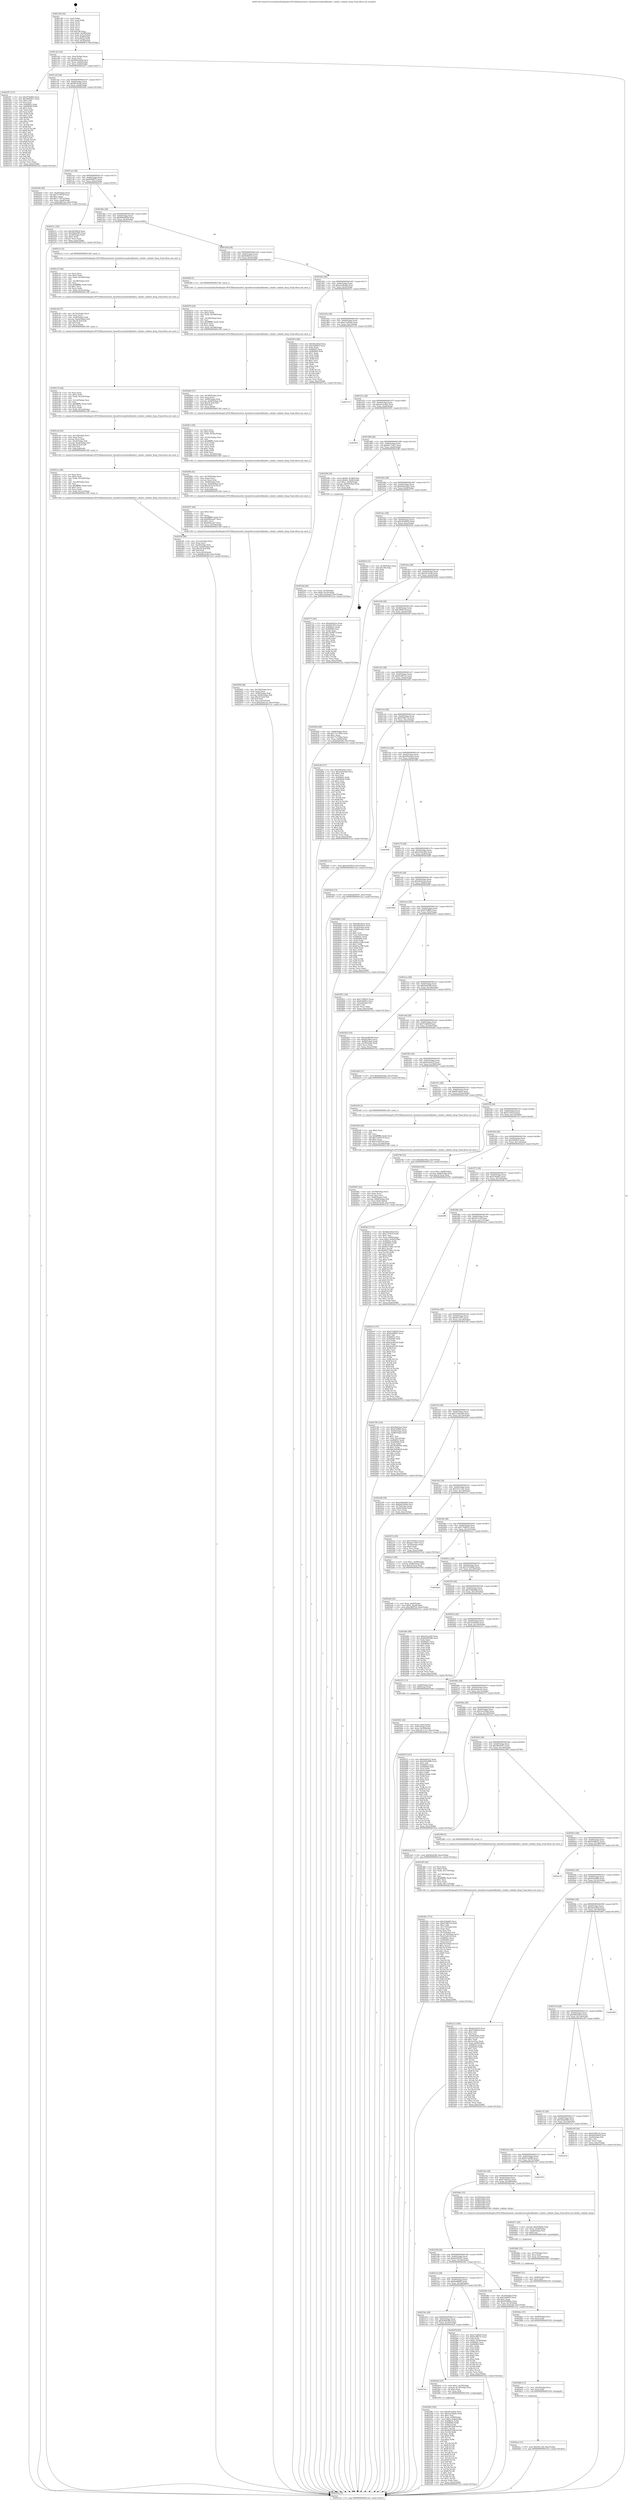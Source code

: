 digraph "0x401c80" {
  label = "0x401c80 (/mnt/c/Users/mathe/Desktop/tcc/POCII/binaries/extr_linuxdriversandroidbinder.c_binder_validate_fixup_Final-ollvm.out::main(0))"
  labelloc = "t"
  node[shape=record]

  Entry [label="",width=0.3,height=0.3,shape=circle,fillcolor=black,style=filled]
  "0x401cb2" [label="{
     0x401cb2 [32]\l
     | [instrs]\l
     &nbsp;&nbsp;0x401cb2 \<+6\>: mov -0xac(%rbp),%eax\l
     &nbsp;&nbsp;0x401cb8 \<+2\>: mov %eax,%ecx\l
     &nbsp;&nbsp;0x401cba \<+6\>: sub $0x8941b09d,%ecx\l
     &nbsp;&nbsp;0x401cc0 \<+6\>: mov %eax,-0xb0(%rbp)\l
     &nbsp;&nbsp;0x401cc6 \<+6\>: mov %ecx,-0xb4(%rbp)\l
     &nbsp;&nbsp;0x401ccc \<+6\>: je 00000000004022f7 \<main+0x677\>\l
  }"]
  "0x4022f7" [label="{
     0x4022f7 [137]\l
     | [instrs]\l
     &nbsp;&nbsp;0x4022f7 \<+5\>: mov $0x474bd65,%eax\l
     &nbsp;&nbsp;0x4022fc \<+5\>: mov $0x3f6e9437,%ecx\l
     &nbsp;&nbsp;0x402301 \<+2\>: mov $0x1,%dl\l
     &nbsp;&nbsp;0x402303 \<+2\>: xor %esi,%esi\l
     &nbsp;&nbsp;0x402305 \<+7\>: mov 0x40605c,%edi\l
     &nbsp;&nbsp;0x40230c \<+8\>: mov 0x406060,%r8d\l
     &nbsp;&nbsp;0x402314 \<+3\>: sub $0x1,%esi\l
     &nbsp;&nbsp;0x402317 \<+3\>: mov %edi,%r9d\l
     &nbsp;&nbsp;0x40231a \<+3\>: add %esi,%r9d\l
     &nbsp;&nbsp;0x40231d \<+4\>: imul %r9d,%edi\l
     &nbsp;&nbsp;0x402321 \<+3\>: and $0x1,%edi\l
     &nbsp;&nbsp;0x402324 \<+3\>: cmp $0x0,%edi\l
     &nbsp;&nbsp;0x402327 \<+4\>: sete %r10b\l
     &nbsp;&nbsp;0x40232b \<+4\>: cmp $0xa,%r8d\l
     &nbsp;&nbsp;0x40232f \<+4\>: setl %r11b\l
     &nbsp;&nbsp;0x402333 \<+3\>: mov %r10b,%bl\l
     &nbsp;&nbsp;0x402336 \<+3\>: xor $0xff,%bl\l
     &nbsp;&nbsp;0x402339 \<+3\>: mov %r11b,%r14b\l
     &nbsp;&nbsp;0x40233c \<+4\>: xor $0xff,%r14b\l
     &nbsp;&nbsp;0x402340 \<+3\>: xor $0x1,%dl\l
     &nbsp;&nbsp;0x402343 \<+3\>: mov %bl,%r15b\l
     &nbsp;&nbsp;0x402346 \<+4\>: and $0xff,%r15b\l
     &nbsp;&nbsp;0x40234a \<+3\>: and %dl,%r10b\l
     &nbsp;&nbsp;0x40234d \<+3\>: mov %r14b,%r12b\l
     &nbsp;&nbsp;0x402350 \<+4\>: and $0xff,%r12b\l
     &nbsp;&nbsp;0x402354 \<+3\>: and %dl,%r11b\l
     &nbsp;&nbsp;0x402357 \<+3\>: or %r10b,%r15b\l
     &nbsp;&nbsp;0x40235a \<+3\>: or %r11b,%r12b\l
     &nbsp;&nbsp;0x40235d \<+3\>: xor %r12b,%r15b\l
     &nbsp;&nbsp;0x402360 \<+3\>: or %r14b,%bl\l
     &nbsp;&nbsp;0x402363 \<+3\>: xor $0xff,%bl\l
     &nbsp;&nbsp;0x402366 \<+3\>: or $0x1,%dl\l
     &nbsp;&nbsp;0x402369 \<+2\>: and %dl,%bl\l
     &nbsp;&nbsp;0x40236b \<+3\>: or %bl,%r15b\l
     &nbsp;&nbsp;0x40236e \<+4\>: test $0x1,%r15b\l
     &nbsp;&nbsp;0x402372 \<+3\>: cmovne %ecx,%eax\l
     &nbsp;&nbsp;0x402375 \<+6\>: mov %eax,-0xac(%rbp)\l
     &nbsp;&nbsp;0x40237b \<+5\>: jmp 000000000040312a \<main+0x14aa\>\l
  }"]
  "0x401cd2" [label="{
     0x401cd2 [28]\l
     | [instrs]\l
     &nbsp;&nbsp;0x401cd2 \<+5\>: jmp 0000000000401cd7 \<main+0x57\>\l
     &nbsp;&nbsp;0x401cd7 \<+6\>: mov -0xb0(%rbp),%eax\l
     &nbsp;&nbsp;0x401cdd \<+5\>: sub $0x89c410fe,%eax\l
     &nbsp;&nbsp;0x401ce2 \<+6\>: mov %eax,-0xb8(%rbp)\l
     &nbsp;&nbsp;0x401ce8 \<+6\>: je 0000000000402d26 \<main+0x10a6\>\l
  }"]
  Exit [label="",width=0.3,height=0.3,shape=circle,fillcolor=black,style=filled,peripheries=2]
  "0x402d26" [label="{
     0x402d26 [40]\l
     | [instrs]\l
     &nbsp;&nbsp;0x402d26 \<+6\>: mov -0xa4(%rbp),%eax\l
     &nbsp;&nbsp;0x402d2c \<+5\>: sub $0x7179f7af,%eax\l
     &nbsp;&nbsp;0x402d31 \<+3\>: add $0x1,%eax\l
     &nbsp;&nbsp;0x402d34 \<+5\>: add $0x7179f7af,%eax\l
     &nbsp;&nbsp;0x402d39 \<+6\>: mov %eax,-0xa4(%rbp)\l
     &nbsp;&nbsp;0x402d3f \<+10\>: movl $0xc9fdf7e0,-0xac(%rbp)\l
     &nbsp;&nbsp;0x402d49 \<+5\>: jmp 000000000040312a \<main+0x14aa\>\l
  }"]
  "0x401cee" [label="{
     0x401cee [28]\l
     | [instrs]\l
     &nbsp;&nbsp;0x401cee \<+5\>: jmp 0000000000401cf3 \<main+0x73\>\l
     &nbsp;&nbsp;0x401cf3 \<+6\>: mov -0xb0(%rbp),%eax\l
     &nbsp;&nbsp;0x401cf9 \<+5\>: sub $0x90b6ff70,%eax\l
     &nbsp;&nbsp;0x401cfe \<+6\>: mov %eax,-0xbc(%rbp)\l
     &nbsp;&nbsp;0x401d04 \<+6\>: je 000000000040221c \<main+0x59c\>\l
  }"]
  "0x402dca" [label="{
     0x402dca [15]\l
     | [instrs]\l
     &nbsp;&nbsp;0x402dca \<+10\>: movl $0x561c1bf,-0xac(%rbp)\l
     &nbsp;&nbsp;0x402dd4 \<+5\>: jmp 000000000040312a \<main+0x14aa\>\l
  }"]
  "0x40221c" [label="{
     0x40221c [30]\l
     | [instrs]\l
     &nbsp;&nbsp;0x40221c \<+5\>: mov $0x2d540fc8,%eax\l
     &nbsp;&nbsp;0x402221 \<+5\>: mov $0x5bbdc885,%ecx\l
     &nbsp;&nbsp;0x402226 \<+3\>: mov -0x34(%rbp),%edx\l
     &nbsp;&nbsp;0x402229 \<+3\>: cmp $0x2,%edx\l
     &nbsp;&nbsp;0x40222c \<+3\>: cmovne %ecx,%eax\l
     &nbsp;&nbsp;0x40222f \<+6\>: mov %eax,-0xac(%rbp)\l
     &nbsp;&nbsp;0x402235 \<+5\>: jmp 000000000040312a \<main+0x14aa\>\l
  }"]
  "0x401d0a" [label="{
     0x401d0a [28]\l
     | [instrs]\l
     &nbsp;&nbsp;0x401d0a \<+5\>: jmp 0000000000401d0f \<main+0x8f\>\l
     &nbsp;&nbsp;0x401d0f \<+6\>: mov -0xb0(%rbp),%eax\l
     &nbsp;&nbsp;0x401d15 \<+5\>: sub $0x96924858,%eax\l
     &nbsp;&nbsp;0x401d1a \<+6\>: mov %eax,-0xc0(%rbp)\l
     &nbsp;&nbsp;0x401d20 \<+6\>: je 0000000000402c1e \<main+0xf9e\>\l
  }"]
  "0x40312a" [label="{
     0x40312a [5]\l
     | [instrs]\l
     &nbsp;&nbsp;0x40312a \<+5\>: jmp 0000000000401cb2 \<main+0x32\>\l
  }"]
  "0x401c80" [label="{
     0x401c80 [50]\l
     | [instrs]\l
     &nbsp;&nbsp;0x401c80 \<+1\>: push %rbp\l
     &nbsp;&nbsp;0x401c81 \<+3\>: mov %rsp,%rbp\l
     &nbsp;&nbsp;0x401c84 \<+2\>: push %r15\l
     &nbsp;&nbsp;0x401c86 \<+2\>: push %r14\l
     &nbsp;&nbsp;0x401c88 \<+2\>: push %r13\l
     &nbsp;&nbsp;0x401c8a \<+2\>: push %r12\l
     &nbsp;&nbsp;0x401c8c \<+1\>: push %rbx\l
     &nbsp;&nbsp;0x401c8d \<+7\>: sub $0x198,%rsp\l
     &nbsp;&nbsp;0x401c94 \<+7\>: movl $0x0,-0x38(%rbp)\l
     &nbsp;&nbsp;0x401c9b \<+3\>: mov %edi,-0x3c(%rbp)\l
     &nbsp;&nbsp;0x401c9e \<+4\>: mov %rsi,-0x48(%rbp)\l
     &nbsp;&nbsp;0x401ca2 \<+3\>: mov -0x3c(%rbp),%edi\l
     &nbsp;&nbsp;0x401ca5 \<+3\>: mov %edi,-0x34(%rbp)\l
     &nbsp;&nbsp;0x401ca8 \<+10\>: movl $0x90b6ff70,-0xac(%rbp)\l
  }"]
  "0x402dbb" [label="{
     0x402dbb [15]\l
     | [instrs]\l
     &nbsp;&nbsp;0x402dbb \<+7\>: mov -0xa0(%rbp),%rcx\l
     &nbsp;&nbsp;0x402dc2 \<+3\>: mov %rcx,%rdi\l
     &nbsp;&nbsp;0x402dc5 \<+5\>: call 0000000000401030 \<free@plt\>\l
     | [calls]\l
     &nbsp;&nbsp;0x401030 \{1\} (unknown)\l
  }"]
  "0x402c1e" [label="{
     0x402c1e [5]\l
     | [instrs]\l
     &nbsp;&nbsp;0x402c1e \<+5\>: call 0000000000401160 \<next_i\>\l
     | [calls]\l
     &nbsp;&nbsp;0x401160 \{1\} (/mnt/c/Users/mathe/Desktop/tcc/POCII/binaries/extr_linuxdriversandroidbinder.c_binder_validate_fixup_Final-ollvm.out::next_i)\l
  }"]
  "0x401d26" [label="{
     0x401d26 [28]\l
     | [instrs]\l
     &nbsp;&nbsp;0x401d26 \<+5\>: jmp 0000000000401d2b \<main+0xab\>\l
     &nbsp;&nbsp;0x401d2b \<+6\>: mov -0xb0(%rbp),%eax\l
     &nbsp;&nbsp;0x401d31 \<+5\>: sub $0x9efb0fe2,%eax\l
     &nbsp;&nbsp;0x401d36 \<+6\>: mov %eax,-0xc4(%rbp)\l
     &nbsp;&nbsp;0x401d3c \<+6\>: je 000000000040286f \<main+0xbef\>\l
  }"]
  "0x402dac" [label="{
     0x402dac [15]\l
     | [instrs]\l
     &nbsp;&nbsp;0x402dac \<+7\>: mov -0x90(%rbp),%rcx\l
     &nbsp;&nbsp;0x402db3 \<+3\>: mov %rcx,%rdi\l
     &nbsp;&nbsp;0x402db6 \<+5\>: call 0000000000401030 \<free@plt\>\l
     | [calls]\l
     &nbsp;&nbsp;0x401030 \{1\} (unknown)\l
  }"]
  "0x40286f" [label="{
     0x40286f [5]\l
     | [instrs]\l
     &nbsp;&nbsp;0x40286f \<+5\>: call 0000000000401160 \<next_i\>\l
     | [calls]\l
     &nbsp;&nbsp;0x401160 \{1\} (/mnt/c/Users/mathe/Desktop/tcc/POCII/binaries/extr_linuxdriversandroidbinder.c_binder_validate_fixup_Final-ollvm.out::next_i)\l
  }"]
  "0x401d42" [label="{
     0x401d42 [28]\l
     | [instrs]\l
     &nbsp;&nbsp;0x401d42 \<+5\>: jmp 0000000000401d47 \<main+0xc7\>\l
     &nbsp;&nbsp;0x401d47 \<+6\>: mov -0xb0(%rbp),%eax\l
     &nbsp;&nbsp;0x401d4d \<+5\>: sub $0xa3ad8e9d,%eax\l
     &nbsp;&nbsp;0x401d52 \<+6\>: mov %eax,-0xc8(%rbp)\l
     &nbsp;&nbsp;0x401d58 \<+6\>: je 0000000000402653 \<main+0x9d3\>\l
  }"]
  "0x402da0" [label="{
     0x402da0 [12]\l
     | [instrs]\l
     &nbsp;&nbsp;0x402da0 \<+4\>: mov -0x80(%rbp),%rcx\l
     &nbsp;&nbsp;0x402da4 \<+3\>: mov %rcx,%rdi\l
     &nbsp;&nbsp;0x402da7 \<+5\>: call 0000000000401030 \<free@plt\>\l
     | [calls]\l
     &nbsp;&nbsp;0x401030 \{1\} (unknown)\l
  }"]
  "0x402653" [label="{
     0x402653 [86]\l
     | [instrs]\l
     &nbsp;&nbsp;0x402653 \<+5\>: mov $0x46a52baf,%eax\l
     &nbsp;&nbsp;0x402658 \<+5\>: mov $0x3e808c5,%ecx\l
     &nbsp;&nbsp;0x40265d \<+2\>: xor %edx,%edx\l
     &nbsp;&nbsp;0x40265f \<+7\>: mov 0x40605c,%esi\l
     &nbsp;&nbsp;0x402666 \<+7\>: mov 0x406060,%edi\l
     &nbsp;&nbsp;0x40266d \<+3\>: sub $0x1,%edx\l
     &nbsp;&nbsp;0x402670 \<+3\>: mov %esi,%r8d\l
     &nbsp;&nbsp;0x402673 \<+3\>: add %edx,%r8d\l
     &nbsp;&nbsp;0x402676 \<+4\>: imul %r8d,%esi\l
     &nbsp;&nbsp;0x40267a \<+3\>: and $0x1,%esi\l
     &nbsp;&nbsp;0x40267d \<+3\>: cmp $0x0,%esi\l
     &nbsp;&nbsp;0x402680 \<+4\>: sete %r9b\l
     &nbsp;&nbsp;0x402684 \<+3\>: cmp $0xa,%edi\l
     &nbsp;&nbsp;0x402687 \<+4\>: setl %r10b\l
     &nbsp;&nbsp;0x40268b \<+3\>: mov %r9b,%r11b\l
     &nbsp;&nbsp;0x40268e \<+3\>: and %r10b,%r11b\l
     &nbsp;&nbsp;0x402691 \<+3\>: xor %r10b,%r9b\l
     &nbsp;&nbsp;0x402694 \<+3\>: or %r9b,%r11b\l
     &nbsp;&nbsp;0x402697 \<+4\>: test $0x1,%r11b\l
     &nbsp;&nbsp;0x40269b \<+3\>: cmovne %ecx,%eax\l
     &nbsp;&nbsp;0x40269e \<+6\>: mov %eax,-0xac(%rbp)\l
     &nbsp;&nbsp;0x4026a4 \<+5\>: jmp 000000000040312a \<main+0x14aa\>\l
  }"]
  "0x401d5e" [label="{
     0x401d5e [28]\l
     | [instrs]\l
     &nbsp;&nbsp;0x401d5e \<+5\>: jmp 0000000000401d63 \<main+0xe3\>\l
     &nbsp;&nbsp;0x401d63 \<+6\>: mov -0xb0(%rbp),%eax\l
     &nbsp;&nbsp;0x401d69 \<+5\>: sub $0xa7ea84c8,%eax\l
     &nbsp;&nbsp;0x401d6e \<+6\>: mov %eax,-0xcc(%rbp)\l
     &nbsp;&nbsp;0x401d74 \<+6\>: je 0000000000403119 \<main+0x1499\>\l
  }"]
  "0x402d8e" [label="{
     0x402d8e [18]\l
     | [instrs]\l
     &nbsp;&nbsp;0x402d8e \<+4\>: mov -0x70(%rbp),%rcx\l
     &nbsp;&nbsp;0x402d92 \<+3\>: mov %rcx,%rdi\l
     &nbsp;&nbsp;0x402d95 \<+6\>: mov %eax,-0x1b0(%rbp)\l
     &nbsp;&nbsp;0x402d9b \<+5\>: call 0000000000401030 \<free@plt\>\l
     | [calls]\l
     &nbsp;&nbsp;0x401030 \{1\} (unknown)\l
  }"]
  "0x403119" [label="{
     0x403119\l
  }", style=dashed]
  "0x401d7a" [label="{
     0x401d7a [28]\l
     | [instrs]\l
     &nbsp;&nbsp;0x401d7a \<+5\>: jmp 0000000000401d7f \<main+0xff\>\l
     &nbsp;&nbsp;0x401d7f \<+6\>: mov -0xb0(%rbp),%eax\l
     &nbsp;&nbsp;0x401d85 \<+5\>: sub $0xad1ea302,%eax\l
     &nbsp;&nbsp;0x401d8a \<+6\>: mov %eax,-0xd0(%rbp)\l
     &nbsp;&nbsp;0x401d90 \<+6\>: je 0000000000403051 \<main+0x13d1\>\l
  }"]
  "0x402d71" [label="{
     0x402d71 [29]\l
     | [instrs]\l
     &nbsp;&nbsp;0x402d71 \<+10\>: movabs $0x4040b6,%rdi\l
     &nbsp;&nbsp;0x402d7b \<+6\>: mov %eax,-0xa8(%rbp)\l
     &nbsp;&nbsp;0x402d81 \<+6\>: mov -0xa8(%rbp),%esi\l
     &nbsp;&nbsp;0x402d87 \<+2\>: mov $0x0,%al\l
     &nbsp;&nbsp;0x402d89 \<+5\>: call 0000000000401040 \<printf@plt\>\l
     | [calls]\l
     &nbsp;&nbsp;0x401040 \{1\} (unknown)\l
  }"]
  "0x403051" [label="{
     0x403051\l
  }", style=dashed]
  "0x401d96" [label="{
     0x401d96 [28]\l
     | [instrs]\l
     &nbsp;&nbsp;0x401d96 \<+5\>: jmp 0000000000401d9b \<main+0x11b\>\l
     &nbsp;&nbsp;0x401d9b \<+6\>: mov -0xb0(%rbp),%eax\l
     &nbsp;&nbsp;0x401da1 \<+5\>: sub $0xb6c718d7,%eax\l
     &nbsp;&nbsp;0x401da6 \<+6\>: mov %eax,-0xd4(%rbp)\l
     &nbsp;&nbsp;0x401dac \<+6\>: je 0000000000402298 \<main+0x618\>\l
  }"]
  "0x402cf6" [label="{
     0x402cf6 [48]\l
     | [instrs]\l
     &nbsp;&nbsp;0x402cf6 \<+6\>: mov -0x1ac(%rbp),%ecx\l
     &nbsp;&nbsp;0x402cfc \<+3\>: imul %eax,%ecx\l
     &nbsp;&nbsp;0x402cff \<+7\>: mov -0xa0(%rbp),%rdi\l
     &nbsp;&nbsp;0x402d06 \<+7\>: movslq -0xa4(%rbp),%r8\l
     &nbsp;&nbsp;0x402d0d \<+4\>: imul $0x18,%r8,%r8\l
     &nbsp;&nbsp;0x402d11 \<+3\>: add %r8,%rdi\l
     &nbsp;&nbsp;0x402d14 \<+3\>: mov %ecx,0x10(%rdi)\l
     &nbsp;&nbsp;0x402d17 \<+10\>: movl $0x89c410fe,-0xac(%rbp)\l
     &nbsp;&nbsp;0x402d21 \<+5\>: jmp 000000000040312a \<main+0x14aa\>\l
  }"]
  "0x402298" [label="{
     0x402298 [39]\l
     | [instrs]\l
     &nbsp;&nbsp;0x402298 \<+8\>: movq $0x64,-0x58(%rbp)\l
     &nbsp;&nbsp;0x4022a0 \<+8\>: movq $0x64,-0x60(%rbp)\l
     &nbsp;&nbsp;0x4022a8 \<+7\>: movl $0x1,-0x64(%rbp)\l
     &nbsp;&nbsp;0x4022af \<+4\>: movslq -0x64(%rbp),%rax\l
     &nbsp;&nbsp;0x4022b3 \<+4\>: shl $0x3,%rax\l
     &nbsp;&nbsp;0x4022b7 \<+3\>: mov %rax,%rdi\l
     &nbsp;&nbsp;0x4022ba \<+5\>: call 0000000000401050 \<malloc@plt\>\l
     | [calls]\l
     &nbsp;&nbsp;0x401050 \{1\} (unknown)\l
  }"]
  "0x401db2" [label="{
     0x401db2 [28]\l
     | [instrs]\l
     &nbsp;&nbsp;0x401db2 \<+5\>: jmp 0000000000401db7 \<main+0x137\>\l
     &nbsp;&nbsp;0x401db7 \<+6\>: mov -0xb0(%rbp),%eax\l
     &nbsp;&nbsp;0x401dbd \<+5\>: sub $0xbdde50d2,%eax\l
     &nbsp;&nbsp;0x401dc2 \<+6\>: mov %eax,-0xd8(%rbp)\l
     &nbsp;&nbsp;0x401dc8 \<+6\>: je 000000000040277e \<main+0xafe\>\l
  }"]
  "0x402cca" [label="{
     0x402cca [44]\l
     | [instrs]\l
     &nbsp;&nbsp;0x402cca \<+2\>: xor %ecx,%ecx\l
     &nbsp;&nbsp;0x402ccc \<+5\>: mov $0x2,%edx\l
     &nbsp;&nbsp;0x402cd1 \<+6\>: mov %edx,-0x1a8(%rbp)\l
     &nbsp;&nbsp;0x402cd7 \<+1\>: cltd\l
     &nbsp;&nbsp;0x402cd8 \<+6\>: mov -0x1a8(%rbp),%esi\l
     &nbsp;&nbsp;0x402cde \<+2\>: idiv %esi\l
     &nbsp;&nbsp;0x402ce0 \<+6\>: imul $0xfffffffe,%edx,%edx\l
     &nbsp;&nbsp;0x402ce6 \<+3\>: sub $0x1,%ecx\l
     &nbsp;&nbsp;0x402ce9 \<+2\>: sub %ecx,%edx\l
     &nbsp;&nbsp;0x402ceb \<+6\>: mov %edx,-0x1ac(%rbp)\l
     &nbsp;&nbsp;0x402cf1 \<+5\>: call 0000000000401160 \<next_i\>\l
     | [calls]\l
     &nbsp;&nbsp;0x401160 \{1\} (/mnt/c/Users/mathe/Desktop/tcc/POCII/binaries/extr_linuxdriversandroidbinder.c_binder_validate_fixup_Final-ollvm.out::next_i)\l
  }"]
  "0x40277e" [label="{
     0x40277e [91]\l
     | [instrs]\l
     &nbsp;&nbsp;0x40277e \<+5\>: mov $0xe8af22ee,%eax\l
     &nbsp;&nbsp;0x402783 \<+5\>: mov $0x691c87a,%ecx\l
     &nbsp;&nbsp;0x402788 \<+7\>: mov 0x40605c,%edx\l
     &nbsp;&nbsp;0x40278f \<+7\>: mov 0x406060,%esi\l
     &nbsp;&nbsp;0x402796 \<+2\>: mov %edx,%edi\l
     &nbsp;&nbsp;0x402798 \<+6\>: add $0x7dc9877f,%edi\l
     &nbsp;&nbsp;0x40279e \<+3\>: sub $0x1,%edi\l
     &nbsp;&nbsp;0x4027a1 \<+6\>: sub $0x7dc9877f,%edi\l
     &nbsp;&nbsp;0x4027a7 \<+3\>: imul %edi,%edx\l
     &nbsp;&nbsp;0x4027aa \<+3\>: and $0x1,%edx\l
     &nbsp;&nbsp;0x4027ad \<+3\>: cmp $0x0,%edx\l
     &nbsp;&nbsp;0x4027b0 \<+4\>: sete %r8b\l
     &nbsp;&nbsp;0x4027b4 \<+3\>: cmp $0xa,%esi\l
     &nbsp;&nbsp;0x4027b7 \<+4\>: setl %r9b\l
     &nbsp;&nbsp;0x4027bb \<+3\>: mov %r8b,%r10b\l
     &nbsp;&nbsp;0x4027be \<+3\>: and %r9b,%r10b\l
     &nbsp;&nbsp;0x4027c1 \<+3\>: xor %r9b,%r8b\l
     &nbsp;&nbsp;0x4027c4 \<+3\>: or %r8b,%r10b\l
     &nbsp;&nbsp;0x4027c7 \<+4\>: test $0x1,%r10b\l
     &nbsp;&nbsp;0x4027cb \<+3\>: cmovne %ecx,%eax\l
     &nbsp;&nbsp;0x4027ce \<+6\>: mov %eax,-0xac(%rbp)\l
     &nbsp;&nbsp;0x4027d4 \<+5\>: jmp 000000000040312a \<main+0x14aa\>\l
  }"]
  "0x401dce" [label="{
     0x401dce [28]\l
     | [instrs]\l
     &nbsp;&nbsp;0x401dce \<+5\>: jmp 0000000000401dd3 \<main+0x153\>\l
     &nbsp;&nbsp;0x401dd3 \<+6\>: mov -0xb0(%rbp),%eax\l
     &nbsp;&nbsp;0x401dd9 \<+5\>: sub $0xc425901b,%eax\l
     &nbsp;&nbsp;0x401dde \<+6\>: mov %eax,-0xdc(%rbp)\l
     &nbsp;&nbsp;0x401de4 \<+6\>: je 0000000000402fe4 \<main+0x1364\>\l
  }"]
  "0x402ca0" [label="{
     0x402ca0 [42]\l
     | [instrs]\l
     &nbsp;&nbsp;0x402ca0 \<+6\>: mov -0x1a4(%rbp),%ecx\l
     &nbsp;&nbsp;0x402ca6 \<+3\>: imul %eax,%ecx\l
     &nbsp;&nbsp;0x402ca9 \<+3\>: movslq %ecx,%rdi\l
     &nbsp;&nbsp;0x402cac \<+7\>: mov -0xa0(%rbp),%r8\l
     &nbsp;&nbsp;0x402cb3 \<+7\>: movslq -0xa4(%rbp),%r9\l
     &nbsp;&nbsp;0x402cba \<+4\>: imul $0x18,%r9,%r9\l
     &nbsp;&nbsp;0x402cbe \<+3\>: add %r9,%r8\l
     &nbsp;&nbsp;0x402cc1 \<+4\>: mov %rdi,0x8(%r8)\l
     &nbsp;&nbsp;0x402cc5 \<+5\>: call 0000000000401160 \<next_i\>\l
     | [calls]\l
     &nbsp;&nbsp;0x401160 \{1\} (/mnt/c/Users/mathe/Desktop/tcc/POCII/binaries/extr_linuxdriversandroidbinder.c_binder_validate_fixup_Final-ollvm.out::next_i)\l
  }"]
  "0x402fe4" [label="{
     0x402fe4 [21]\l
     | [instrs]\l
     &nbsp;&nbsp;0x402fe4 \<+3\>: mov -0x38(%rbp),%eax\l
     &nbsp;&nbsp;0x402fe7 \<+7\>: add $0x198,%rsp\l
     &nbsp;&nbsp;0x402fee \<+1\>: pop %rbx\l
     &nbsp;&nbsp;0x402fef \<+2\>: pop %r12\l
     &nbsp;&nbsp;0x402ff1 \<+2\>: pop %r13\l
     &nbsp;&nbsp;0x402ff3 \<+2\>: pop %r14\l
     &nbsp;&nbsp;0x402ff5 \<+2\>: pop %r15\l
     &nbsp;&nbsp;0x402ff7 \<+1\>: pop %rbp\l
     &nbsp;&nbsp;0x402ff8 \<+1\>: ret\l
  }"]
  "0x401dea" [label="{
     0x401dea [28]\l
     | [instrs]\l
     &nbsp;&nbsp;0x401dea \<+5\>: jmp 0000000000401def \<main+0x16f\>\l
     &nbsp;&nbsp;0x401def \<+6\>: mov -0xb0(%rbp),%eax\l
     &nbsp;&nbsp;0x401df5 \<+5\>: sub $0xc813ecf4,%eax\l
     &nbsp;&nbsp;0x401dfa \<+6\>: mov %eax,-0xe0(%rbp)\l
     &nbsp;&nbsp;0x401e00 \<+6\>: je 000000000040262b \<main+0x9ab\>\l
  }"]
  "0x402c74" [label="{
     0x402c74 [44]\l
     | [instrs]\l
     &nbsp;&nbsp;0x402c74 \<+2\>: xor %ecx,%ecx\l
     &nbsp;&nbsp;0x402c76 \<+5\>: mov $0x2,%edx\l
     &nbsp;&nbsp;0x402c7b \<+6\>: mov %edx,-0x1a0(%rbp)\l
     &nbsp;&nbsp;0x402c81 \<+1\>: cltd\l
     &nbsp;&nbsp;0x402c82 \<+6\>: mov -0x1a0(%rbp),%esi\l
     &nbsp;&nbsp;0x402c88 \<+2\>: idiv %esi\l
     &nbsp;&nbsp;0x402c8a \<+6\>: imul $0xfffffffe,%edx,%edx\l
     &nbsp;&nbsp;0x402c90 \<+3\>: sub $0x1,%ecx\l
     &nbsp;&nbsp;0x402c93 \<+2\>: sub %ecx,%edx\l
     &nbsp;&nbsp;0x402c95 \<+6\>: mov %edx,-0x1a4(%rbp)\l
     &nbsp;&nbsp;0x402c9b \<+5\>: call 0000000000401160 \<next_i\>\l
     | [calls]\l
     &nbsp;&nbsp;0x401160 \{1\} (/mnt/c/Users/mathe/Desktop/tcc/POCII/binaries/extr_linuxdriversandroidbinder.c_binder_validate_fixup_Final-ollvm.out::next_i)\l
  }"]
  "0x40262b" [label="{
     0x40262b [40]\l
     | [instrs]\l
     &nbsp;&nbsp;0x40262b \<+6\>: mov -0x84(%rbp),%eax\l
     &nbsp;&nbsp;0x402631 \<+5\>: add $0x77a7294a,%eax\l
     &nbsp;&nbsp;0x402636 \<+3\>: add $0x1,%eax\l
     &nbsp;&nbsp;0x402639 \<+5\>: sub $0x77a7294a,%eax\l
     &nbsp;&nbsp;0x40263e \<+6\>: mov %eax,-0x84(%rbp)\l
     &nbsp;&nbsp;0x402644 \<+10\>: movl $0xf44af580,-0xac(%rbp)\l
     &nbsp;&nbsp;0x40264e \<+5\>: jmp 000000000040312a \<main+0x14aa\>\l
  }"]
  "0x401e06" [label="{
     0x401e06 [28]\l
     | [instrs]\l
     &nbsp;&nbsp;0x401e06 \<+5\>: jmp 0000000000401e0b \<main+0x18b\>\l
     &nbsp;&nbsp;0x401e0b \<+6\>: mov -0xb0(%rbp),%eax\l
     &nbsp;&nbsp;0x401e11 \<+5\>: sub $0xc9fdf7e0,%eax\l
     &nbsp;&nbsp;0x401e16 \<+6\>: mov %eax,-0xe4(%rbp)\l
     &nbsp;&nbsp;0x401e1c \<+6\>: je 0000000000402aff \<main+0xe7f\>\l
  }"]
  "0x402c4f" [label="{
     0x402c4f [37]\l
     | [instrs]\l
     &nbsp;&nbsp;0x402c4f \<+6\>: mov -0x19c(%rbp),%ecx\l
     &nbsp;&nbsp;0x402c55 \<+3\>: imul %eax,%ecx\l
     &nbsp;&nbsp;0x402c58 \<+7\>: mov -0xa0(%rbp),%rdi\l
     &nbsp;&nbsp;0x402c5f \<+7\>: movslq -0xa4(%rbp),%r8\l
     &nbsp;&nbsp;0x402c66 \<+4\>: imul $0x18,%r8,%r8\l
     &nbsp;&nbsp;0x402c6a \<+3\>: add %r8,%rdi\l
     &nbsp;&nbsp;0x402c6d \<+2\>: mov %ecx,(%rdi)\l
     &nbsp;&nbsp;0x402c6f \<+5\>: call 0000000000401160 \<next_i\>\l
     | [calls]\l
     &nbsp;&nbsp;0x401160 \{1\} (/mnt/c/Users/mathe/Desktop/tcc/POCII/binaries/extr_linuxdriversandroidbinder.c_binder_validate_fixup_Final-ollvm.out::next_i)\l
  }"]
  "0x402aff" [label="{
     0x402aff [137]\l
     | [instrs]\l
     &nbsp;&nbsp;0x402aff \<+5\>: mov $0xe06cdcb3,%eax\l
     &nbsp;&nbsp;0x402b04 \<+5\>: mov $0xe24410b4,%ecx\l
     &nbsp;&nbsp;0x402b09 \<+2\>: mov $0x1,%dl\l
     &nbsp;&nbsp;0x402b0b \<+2\>: xor %esi,%esi\l
     &nbsp;&nbsp;0x402b0d \<+7\>: mov 0x40605c,%edi\l
     &nbsp;&nbsp;0x402b14 \<+8\>: mov 0x406060,%r8d\l
     &nbsp;&nbsp;0x402b1c \<+3\>: sub $0x1,%esi\l
     &nbsp;&nbsp;0x402b1f \<+3\>: mov %edi,%r9d\l
     &nbsp;&nbsp;0x402b22 \<+3\>: add %esi,%r9d\l
     &nbsp;&nbsp;0x402b25 \<+4\>: imul %r9d,%edi\l
     &nbsp;&nbsp;0x402b29 \<+3\>: and $0x1,%edi\l
     &nbsp;&nbsp;0x402b2c \<+3\>: cmp $0x0,%edi\l
     &nbsp;&nbsp;0x402b2f \<+4\>: sete %r10b\l
     &nbsp;&nbsp;0x402b33 \<+4\>: cmp $0xa,%r8d\l
     &nbsp;&nbsp;0x402b37 \<+4\>: setl %r11b\l
     &nbsp;&nbsp;0x402b3b \<+3\>: mov %r10b,%bl\l
     &nbsp;&nbsp;0x402b3e \<+3\>: xor $0xff,%bl\l
     &nbsp;&nbsp;0x402b41 \<+3\>: mov %r11b,%r14b\l
     &nbsp;&nbsp;0x402b44 \<+4\>: xor $0xff,%r14b\l
     &nbsp;&nbsp;0x402b48 \<+3\>: xor $0x1,%dl\l
     &nbsp;&nbsp;0x402b4b \<+3\>: mov %bl,%r15b\l
     &nbsp;&nbsp;0x402b4e \<+4\>: and $0xff,%r15b\l
     &nbsp;&nbsp;0x402b52 \<+3\>: and %dl,%r10b\l
     &nbsp;&nbsp;0x402b55 \<+3\>: mov %r14b,%r12b\l
     &nbsp;&nbsp;0x402b58 \<+4\>: and $0xff,%r12b\l
     &nbsp;&nbsp;0x402b5c \<+3\>: and %dl,%r11b\l
     &nbsp;&nbsp;0x402b5f \<+3\>: or %r10b,%r15b\l
     &nbsp;&nbsp;0x402b62 \<+3\>: or %r11b,%r12b\l
     &nbsp;&nbsp;0x402b65 \<+3\>: xor %r12b,%r15b\l
     &nbsp;&nbsp;0x402b68 \<+3\>: or %r14b,%bl\l
     &nbsp;&nbsp;0x402b6b \<+3\>: xor $0xff,%bl\l
     &nbsp;&nbsp;0x402b6e \<+3\>: or $0x1,%dl\l
     &nbsp;&nbsp;0x402b71 \<+2\>: and %dl,%bl\l
     &nbsp;&nbsp;0x402b73 \<+3\>: or %bl,%r15b\l
     &nbsp;&nbsp;0x402b76 \<+4\>: test $0x1,%r15b\l
     &nbsp;&nbsp;0x402b7a \<+3\>: cmovne %ecx,%eax\l
     &nbsp;&nbsp;0x402b7d \<+6\>: mov %eax,-0xac(%rbp)\l
     &nbsp;&nbsp;0x402b83 \<+5\>: jmp 000000000040312a \<main+0x14aa\>\l
  }"]
  "0x401e22" [label="{
     0x401e22 [28]\l
     | [instrs]\l
     &nbsp;&nbsp;0x401e22 \<+5\>: jmp 0000000000401e27 \<main+0x1a7\>\l
     &nbsp;&nbsp;0x401e27 \<+6\>: mov -0xb0(%rbp),%eax\l
     &nbsp;&nbsp;0x401e2d \<+5\>: sub $0xd1df813c,%eax\l
     &nbsp;&nbsp;0x401e32 \<+6\>: mov %eax,-0xe8(%rbp)\l
     &nbsp;&nbsp;0x401e38 \<+6\>: je 0000000000402fd5 \<main+0x1355\>\l
  }"]
  "0x402c23" [label="{
     0x402c23 [44]\l
     | [instrs]\l
     &nbsp;&nbsp;0x402c23 \<+2\>: xor %ecx,%ecx\l
     &nbsp;&nbsp;0x402c25 \<+5\>: mov $0x2,%edx\l
     &nbsp;&nbsp;0x402c2a \<+6\>: mov %edx,-0x198(%rbp)\l
     &nbsp;&nbsp;0x402c30 \<+1\>: cltd\l
     &nbsp;&nbsp;0x402c31 \<+6\>: mov -0x198(%rbp),%esi\l
     &nbsp;&nbsp;0x402c37 \<+2\>: idiv %esi\l
     &nbsp;&nbsp;0x402c39 \<+6\>: imul $0xfffffffe,%edx,%edx\l
     &nbsp;&nbsp;0x402c3f \<+3\>: sub $0x1,%ecx\l
     &nbsp;&nbsp;0x402c42 \<+2\>: sub %ecx,%edx\l
     &nbsp;&nbsp;0x402c44 \<+6\>: mov %edx,-0x19c(%rbp)\l
     &nbsp;&nbsp;0x402c4a \<+5\>: call 0000000000401160 \<next_i\>\l
     | [calls]\l
     &nbsp;&nbsp;0x401160 \{1\} (/mnt/c/Users/mathe/Desktop/tcc/POCII/binaries/extr_linuxdriversandroidbinder.c_binder_validate_fixup_Final-ollvm.out::next_i)\l
  }"]
  "0x402fd5" [label="{
     0x402fd5 [15]\l
     | [instrs]\l
     &nbsp;&nbsp;0x402fd5 \<+10\>: movl $0xc425901b,-0xac(%rbp)\l
     &nbsp;&nbsp;0x402fdf \<+5\>: jmp 000000000040312a \<main+0x14aa\>\l
  }"]
  "0x401e3e" [label="{
     0x401e3e [28]\l
     | [instrs]\l
     &nbsp;&nbsp;0x401e3e \<+5\>: jmp 0000000000401e43 \<main+0x1c3\>\l
     &nbsp;&nbsp;0x401e43 \<+6\>: mov -0xb0(%rbp),%eax\l
     &nbsp;&nbsp;0x401e49 \<+5\>: sub $0xd79fb7cd,%eax\l
     &nbsp;&nbsp;0x401e4e \<+6\>: mov %eax,-0xec(%rbp)\l
     &nbsp;&nbsp;0x401e54 \<+6\>: je 000000000040245d \<main+0x7dd\>\l
  }"]
  "0x402adf" [label="{
     0x402adf [32]\l
     | [instrs]\l
     &nbsp;&nbsp;0x402adf \<+7\>: mov %rax,-0xa0(%rbp)\l
     &nbsp;&nbsp;0x402ae6 \<+10\>: movl $0x0,-0xa4(%rbp)\l
     &nbsp;&nbsp;0x402af0 \<+10\>: movl $0xc9fdf7e0,-0xac(%rbp)\l
     &nbsp;&nbsp;0x402afa \<+5\>: jmp 000000000040312a \<main+0x14aa\>\l
  }"]
  "0x40245d" [label="{
     0x40245d [15]\l
     | [instrs]\l
     &nbsp;&nbsp;0x40245d \<+10\>: movl $0x6a656507,-0xac(%rbp)\l
     &nbsp;&nbsp;0x402467 \<+5\>: jmp 000000000040312a \<main+0x14aa\>\l
  }"]
  "0x401e5a" [label="{
     0x401e5a [28]\l
     | [instrs]\l
     &nbsp;&nbsp;0x401e5a \<+5\>: jmp 0000000000401e5f \<main+0x1df\>\l
     &nbsp;&nbsp;0x401e5f \<+6\>: mov -0xb0(%rbp),%eax\l
     &nbsp;&nbsp;0x401e65 \<+5\>: sub $0xe06cdcb3,%eax\l
     &nbsp;&nbsp;0x401e6a \<+6\>: mov %eax,-0xf0(%rbp)\l
     &nbsp;&nbsp;0x401e70 \<+6\>: je 00000000004030f6 \<main+0x1476\>\l
  }"]
  "0x40294f" [label="{
     0x40294f [48]\l
     | [instrs]\l
     &nbsp;&nbsp;0x40294f \<+6\>: mov -0x194(%rbp),%ecx\l
     &nbsp;&nbsp;0x402955 \<+3\>: imul %eax,%ecx\l
     &nbsp;&nbsp;0x402958 \<+7\>: mov -0x90(%rbp),%rdi\l
     &nbsp;&nbsp;0x40295f \<+7\>: movslq -0x94(%rbp),%r8\l
     &nbsp;&nbsp;0x402966 \<+4\>: imul $0x18,%r8,%r8\l
     &nbsp;&nbsp;0x40296a \<+3\>: add %r8,%rdi\l
     &nbsp;&nbsp;0x40296d \<+3\>: mov %ecx,0x10(%rdi)\l
     &nbsp;&nbsp;0x402970 \<+10\>: movl $0x2de4ccee,-0xac(%rbp)\l
     &nbsp;&nbsp;0x40297a \<+5\>: jmp 000000000040312a \<main+0x14aa\>\l
  }"]
  "0x4030f6" [label="{
     0x4030f6\l
  }", style=dashed]
  "0x401e76" [label="{
     0x401e76 [28]\l
     | [instrs]\l
     &nbsp;&nbsp;0x401e76 \<+5\>: jmp 0000000000401e7b \<main+0x1fb\>\l
     &nbsp;&nbsp;0x401e7b \<+6\>: mov -0xb0(%rbp),%eax\l
     &nbsp;&nbsp;0x401e81 \<+5\>: sub $0xe24410b4,%eax\l
     &nbsp;&nbsp;0x401e86 \<+6\>: mov %eax,-0xf4(%rbp)\l
     &nbsp;&nbsp;0x401e8c \<+6\>: je 0000000000402b88 \<main+0xf08\>\l
  }"]
  "0x402927" [label="{
     0x402927 [40]\l
     | [instrs]\l
     &nbsp;&nbsp;0x402927 \<+5\>: mov $0x2,%ecx\l
     &nbsp;&nbsp;0x40292c \<+1\>: cltd\l
     &nbsp;&nbsp;0x40292d \<+2\>: idiv %ecx\l
     &nbsp;&nbsp;0x40292f \<+6\>: imul $0xfffffffe,%edx,%ecx\l
     &nbsp;&nbsp;0x402935 \<+6\>: add $0x894eea67,%ecx\l
     &nbsp;&nbsp;0x40293b \<+3\>: add $0x1,%ecx\l
     &nbsp;&nbsp;0x40293e \<+6\>: sub $0x894eea67,%ecx\l
     &nbsp;&nbsp;0x402944 \<+6\>: mov %ecx,-0x194(%rbp)\l
     &nbsp;&nbsp;0x40294a \<+5\>: call 0000000000401160 \<next_i\>\l
     | [calls]\l
     &nbsp;&nbsp;0x401160 \{1\} (/mnt/c/Users/mathe/Desktop/tcc/POCII/binaries/extr_linuxdriversandroidbinder.c_binder_validate_fixup_Final-ollvm.out::next_i)\l
  }"]
  "0x402b88" [label="{
     0x402b88 [120]\l
     | [instrs]\l
     &nbsp;&nbsp;0x402b88 \<+5\>: mov $0xe06cdcb3,%eax\l
     &nbsp;&nbsp;0x402b8d \<+5\>: mov $0x5663641b,%ecx\l
     &nbsp;&nbsp;0x402b92 \<+6\>: mov -0xa4(%rbp),%edx\l
     &nbsp;&nbsp;0x402b98 \<+6\>: cmp -0x98(%rbp),%edx\l
     &nbsp;&nbsp;0x402b9e \<+4\>: setl %sil\l
     &nbsp;&nbsp;0x402ba2 \<+4\>: and $0x1,%sil\l
     &nbsp;&nbsp;0x402ba6 \<+4\>: mov %sil,-0x29(%rbp)\l
     &nbsp;&nbsp;0x402baa \<+7\>: mov 0x40605c,%edx\l
     &nbsp;&nbsp;0x402bb1 \<+7\>: mov 0x406060,%edi\l
     &nbsp;&nbsp;0x402bb8 \<+3\>: mov %edx,%r8d\l
     &nbsp;&nbsp;0x402bbb \<+7\>: add $0x83ca1ff9,%r8d\l
     &nbsp;&nbsp;0x402bc2 \<+4\>: sub $0x1,%r8d\l
     &nbsp;&nbsp;0x402bc6 \<+7\>: sub $0x83ca1ff9,%r8d\l
     &nbsp;&nbsp;0x402bcd \<+4\>: imul %r8d,%edx\l
     &nbsp;&nbsp;0x402bd1 \<+3\>: and $0x1,%edx\l
     &nbsp;&nbsp;0x402bd4 \<+3\>: cmp $0x0,%edx\l
     &nbsp;&nbsp;0x402bd7 \<+4\>: sete %sil\l
     &nbsp;&nbsp;0x402bdb \<+3\>: cmp $0xa,%edi\l
     &nbsp;&nbsp;0x402bde \<+4\>: setl %r9b\l
     &nbsp;&nbsp;0x402be2 \<+3\>: mov %sil,%r10b\l
     &nbsp;&nbsp;0x402be5 \<+3\>: and %r9b,%r10b\l
     &nbsp;&nbsp;0x402be8 \<+3\>: xor %r9b,%sil\l
     &nbsp;&nbsp;0x402beb \<+3\>: or %sil,%r10b\l
     &nbsp;&nbsp;0x402bee \<+4\>: test $0x1,%r10b\l
     &nbsp;&nbsp;0x402bf2 \<+3\>: cmovne %ecx,%eax\l
     &nbsp;&nbsp;0x402bf5 \<+6\>: mov %eax,-0xac(%rbp)\l
     &nbsp;&nbsp;0x402bfb \<+5\>: jmp 000000000040312a \<main+0x14aa\>\l
  }"]
  "0x401e92" [label="{
     0x401e92 [28]\l
     | [instrs]\l
     &nbsp;&nbsp;0x401e92 \<+5\>: jmp 0000000000401e97 \<main+0x217\>\l
     &nbsp;&nbsp;0x401e97 \<+6\>: mov -0xb0(%rbp),%eax\l
     &nbsp;&nbsp;0x401e9d \<+5\>: sub $0xe8af22ee,%eax\l
     &nbsp;&nbsp;0x401ea2 \<+6\>: mov %eax,-0xf8(%rbp)\l
     &nbsp;&nbsp;0x401ea8 \<+6\>: je 00000000004030bf \<main+0x143f\>\l
  }"]
  "0x4028fd" [label="{
     0x4028fd [42]\l
     | [instrs]\l
     &nbsp;&nbsp;0x4028fd \<+6\>: mov -0x190(%rbp),%ecx\l
     &nbsp;&nbsp;0x402903 \<+3\>: imul %eax,%ecx\l
     &nbsp;&nbsp;0x402906 \<+3\>: movslq %ecx,%rdi\l
     &nbsp;&nbsp;0x402909 \<+7\>: mov -0x90(%rbp),%r8\l
     &nbsp;&nbsp;0x402910 \<+7\>: movslq -0x94(%rbp),%r10\l
     &nbsp;&nbsp;0x402917 \<+4\>: imul $0x18,%r10,%r10\l
     &nbsp;&nbsp;0x40291b \<+3\>: add %r10,%r8\l
     &nbsp;&nbsp;0x40291e \<+4\>: mov %rdi,0x8(%r8)\l
     &nbsp;&nbsp;0x402922 \<+5\>: call 0000000000401160 \<next_i\>\l
     | [calls]\l
     &nbsp;&nbsp;0x401160 \{1\} (/mnt/c/Users/mathe/Desktop/tcc/POCII/binaries/extr_linuxdriversandroidbinder.c_binder_validate_fixup_Final-ollvm.out::next_i)\l
  }"]
  "0x4030bf" [label="{
     0x4030bf\l
  }", style=dashed]
  "0x401eae" [label="{
     0x401eae [28]\l
     | [instrs]\l
     &nbsp;&nbsp;0x401eae \<+5\>: jmp 0000000000401eb3 \<main+0x233\>\l
     &nbsp;&nbsp;0x401eb3 \<+6\>: mov -0xb0(%rbp),%eax\l
     &nbsp;&nbsp;0x401eb9 \<+5\>: sub $0xf332ff00,%eax\l
     &nbsp;&nbsp;0x401ebe \<+6\>: mov %eax,-0xfc(%rbp)\l
     &nbsp;&nbsp;0x401ec4 \<+6\>: je 0000000000402851 \<main+0xbd1\>\l
  }"]
  "0x4028c5" [label="{
     0x4028c5 [56]\l
     | [instrs]\l
     &nbsp;&nbsp;0x4028c5 \<+2\>: xor %ecx,%ecx\l
     &nbsp;&nbsp;0x4028c7 \<+5\>: mov $0x2,%edx\l
     &nbsp;&nbsp;0x4028cc \<+6\>: mov %edx,-0x18c(%rbp)\l
     &nbsp;&nbsp;0x4028d2 \<+1\>: cltd\l
     &nbsp;&nbsp;0x4028d3 \<+6\>: mov -0x18c(%rbp),%esi\l
     &nbsp;&nbsp;0x4028d9 \<+2\>: idiv %esi\l
     &nbsp;&nbsp;0x4028db \<+6\>: imul $0xfffffffe,%edx,%edx\l
     &nbsp;&nbsp;0x4028e1 \<+3\>: mov %ecx,%r9d\l
     &nbsp;&nbsp;0x4028e4 \<+3\>: sub %edx,%r9d\l
     &nbsp;&nbsp;0x4028e7 \<+2\>: mov %ecx,%edx\l
     &nbsp;&nbsp;0x4028e9 \<+3\>: sub $0x1,%edx\l
     &nbsp;&nbsp;0x4028ec \<+3\>: add %edx,%r9d\l
     &nbsp;&nbsp;0x4028ef \<+3\>: sub %r9d,%ecx\l
     &nbsp;&nbsp;0x4028f2 \<+6\>: mov %ecx,-0x190(%rbp)\l
     &nbsp;&nbsp;0x4028f8 \<+5\>: call 0000000000401160 \<next_i\>\l
     | [calls]\l
     &nbsp;&nbsp;0x401160 \{1\} (/mnt/c/Users/mathe/Desktop/tcc/POCII/binaries/extr_linuxdriversandroidbinder.c_binder_validate_fixup_Final-ollvm.out::next_i)\l
  }"]
  "0x402851" [label="{
     0x402851 [30]\l
     | [instrs]\l
     &nbsp;&nbsp;0x402851 \<+5\>: mov $0x1700fe55,%eax\l
     &nbsp;&nbsp;0x402856 \<+5\>: mov $0x9efb0fe2,%ecx\l
     &nbsp;&nbsp;0x40285b \<+3\>: mov -0x2a(%rbp),%dl\l
     &nbsp;&nbsp;0x40285e \<+3\>: test $0x1,%dl\l
     &nbsp;&nbsp;0x402861 \<+3\>: cmovne %ecx,%eax\l
     &nbsp;&nbsp;0x402864 \<+6\>: mov %eax,-0xac(%rbp)\l
     &nbsp;&nbsp;0x40286a \<+5\>: jmp 000000000040312a \<main+0x14aa\>\l
  }"]
  "0x401eca" [label="{
     0x401eca [28]\l
     | [instrs]\l
     &nbsp;&nbsp;0x401eca \<+5\>: jmp 0000000000401ecf \<main+0x24f\>\l
     &nbsp;&nbsp;0x401ecf \<+6\>: mov -0xb0(%rbp),%eax\l
     &nbsp;&nbsp;0x401ed5 \<+5\>: sub $0xf44af580,%eax\l
     &nbsp;&nbsp;0x401eda \<+6\>: mov %eax,-0x100(%rbp)\l
     &nbsp;&nbsp;0x401ee0 \<+6\>: je 00000000004025b3 \<main+0x933\>\l
  }"]
  "0x4028a0" [label="{
     0x4028a0 [37]\l
     | [instrs]\l
     &nbsp;&nbsp;0x4028a0 \<+6\>: mov -0x188(%rbp),%ecx\l
     &nbsp;&nbsp;0x4028a6 \<+3\>: imul %eax,%ecx\l
     &nbsp;&nbsp;0x4028a9 \<+7\>: mov -0x90(%rbp),%rdi\l
     &nbsp;&nbsp;0x4028b0 \<+7\>: movslq -0x94(%rbp),%r8\l
     &nbsp;&nbsp;0x4028b7 \<+4\>: imul $0x18,%r8,%r8\l
     &nbsp;&nbsp;0x4028bb \<+3\>: add %r8,%rdi\l
     &nbsp;&nbsp;0x4028be \<+2\>: mov %ecx,(%rdi)\l
     &nbsp;&nbsp;0x4028c0 \<+5\>: call 0000000000401160 \<next_i\>\l
     | [calls]\l
     &nbsp;&nbsp;0x401160 \{1\} (/mnt/c/Users/mathe/Desktop/tcc/POCII/binaries/extr_linuxdriversandroidbinder.c_binder_validate_fixup_Final-ollvm.out::next_i)\l
  }"]
  "0x4025b3" [label="{
     0x4025b3 [33]\l
     | [instrs]\l
     &nbsp;&nbsp;0x4025b3 \<+5\>: mov $0xa3ad8e9d,%eax\l
     &nbsp;&nbsp;0x4025b8 \<+5\>: mov $0xff2cb8a2,%ecx\l
     &nbsp;&nbsp;0x4025bd \<+6\>: mov -0x84(%rbp),%edx\l
     &nbsp;&nbsp;0x4025c3 \<+3\>: cmp -0x78(%rbp),%edx\l
     &nbsp;&nbsp;0x4025c6 \<+3\>: cmovl %ecx,%eax\l
     &nbsp;&nbsp;0x4025c9 \<+6\>: mov %eax,-0xac(%rbp)\l
     &nbsp;&nbsp;0x4025cf \<+5\>: jmp 000000000040312a \<main+0x14aa\>\l
  }"]
  "0x401ee6" [label="{
     0x401ee6 [28]\l
     | [instrs]\l
     &nbsp;&nbsp;0x401ee6 \<+5\>: jmp 0000000000401eeb \<main+0x26b\>\l
     &nbsp;&nbsp;0x401eeb \<+6\>: mov -0xb0(%rbp),%eax\l
     &nbsp;&nbsp;0x401ef1 \<+5\>: sub $0xf7eb665f,%eax\l
     &nbsp;&nbsp;0x401ef6 \<+6\>: mov %eax,-0x104(%rbp)\l
     &nbsp;&nbsp;0x401efc \<+6\>: je 0000000000402ab6 \<main+0xe36\>\l
  }"]
  "0x402874" [label="{
     0x402874 [44]\l
     | [instrs]\l
     &nbsp;&nbsp;0x402874 \<+2\>: xor %ecx,%ecx\l
     &nbsp;&nbsp;0x402876 \<+5\>: mov $0x2,%edx\l
     &nbsp;&nbsp;0x40287b \<+6\>: mov %edx,-0x184(%rbp)\l
     &nbsp;&nbsp;0x402881 \<+1\>: cltd\l
     &nbsp;&nbsp;0x402882 \<+6\>: mov -0x184(%rbp),%esi\l
     &nbsp;&nbsp;0x402888 \<+2\>: idiv %esi\l
     &nbsp;&nbsp;0x40288a \<+6\>: imul $0xfffffffe,%edx,%edx\l
     &nbsp;&nbsp;0x402890 \<+3\>: sub $0x1,%ecx\l
     &nbsp;&nbsp;0x402893 \<+2\>: sub %ecx,%edx\l
     &nbsp;&nbsp;0x402895 \<+6\>: mov %edx,-0x188(%rbp)\l
     &nbsp;&nbsp;0x40289b \<+5\>: call 0000000000401160 \<next_i\>\l
     | [calls]\l
     &nbsp;&nbsp;0x401160 \{1\} (/mnt/c/Users/mathe/Desktop/tcc/POCII/binaries/extr_linuxdriversandroidbinder.c_binder_validate_fixup_Final-ollvm.out::next_i)\l
  }"]
  "0x402ab6" [label="{
     0x402ab6 [15]\l
     | [instrs]\l
     &nbsp;&nbsp;0x402ab6 \<+10\>: movl $0xbdde50d2,-0xac(%rbp)\l
     &nbsp;&nbsp;0x402ac0 \<+5\>: jmp 000000000040312a \<main+0x14aa\>\l
  }"]
  "0x401f02" [label="{
     0x401f02 [28]\l
     | [instrs]\l
     &nbsp;&nbsp;0x401f02 \<+5\>: jmp 0000000000401f07 \<main+0x287\>\l
     &nbsp;&nbsp;0x401f07 \<+6\>: mov -0xb0(%rbp),%eax\l
     &nbsp;&nbsp;0x401f0d \<+5\>: sub $0xfea6c635,%eax\l
     &nbsp;&nbsp;0x401f12 \<+6\>: mov %eax,-0x108(%rbp)\l
     &nbsp;&nbsp;0x401f18 \<+6\>: je 00000000004030ce \<main+0x144e\>\l
  }"]
  "0x4026c3" [label="{
     0x4026c3 [172]\l
     | [instrs]\l
     &nbsp;&nbsp;0x4026c3 \<+5\>: mov $0x46a52baf,%ecx\l
     &nbsp;&nbsp;0x4026c8 \<+5\>: mov $0x15105c4,%edx\l
     &nbsp;&nbsp;0x4026cd \<+3\>: mov $0x1,%sil\l
     &nbsp;&nbsp;0x4026d0 \<+7\>: mov %rax,-0x90(%rbp)\l
     &nbsp;&nbsp;0x4026d7 \<+10\>: movl $0x0,-0x94(%rbp)\l
     &nbsp;&nbsp;0x4026e1 \<+8\>: mov 0x40605c,%r8d\l
     &nbsp;&nbsp;0x4026e9 \<+8\>: mov 0x406060,%r9d\l
     &nbsp;&nbsp;0x4026f1 \<+3\>: mov %r8d,%r10d\l
     &nbsp;&nbsp;0x4026f4 \<+7\>: sub $0x903739bc,%r10d\l
     &nbsp;&nbsp;0x4026fb \<+4\>: sub $0x1,%r10d\l
     &nbsp;&nbsp;0x4026ff \<+7\>: add $0x903739bc,%r10d\l
     &nbsp;&nbsp;0x402706 \<+4\>: imul %r10d,%r8d\l
     &nbsp;&nbsp;0x40270a \<+4\>: and $0x1,%r8d\l
     &nbsp;&nbsp;0x40270e \<+4\>: cmp $0x0,%r8d\l
     &nbsp;&nbsp;0x402712 \<+4\>: sete %r11b\l
     &nbsp;&nbsp;0x402716 \<+4\>: cmp $0xa,%r9d\l
     &nbsp;&nbsp;0x40271a \<+3\>: setl %bl\l
     &nbsp;&nbsp;0x40271d \<+3\>: mov %r11b,%r14b\l
     &nbsp;&nbsp;0x402720 \<+4\>: xor $0xff,%r14b\l
     &nbsp;&nbsp;0x402724 \<+3\>: mov %bl,%r15b\l
     &nbsp;&nbsp;0x402727 \<+4\>: xor $0xff,%r15b\l
     &nbsp;&nbsp;0x40272b \<+4\>: xor $0x0,%sil\l
     &nbsp;&nbsp;0x40272f \<+3\>: mov %r14b,%r12b\l
     &nbsp;&nbsp;0x402732 \<+4\>: and $0x0,%r12b\l
     &nbsp;&nbsp;0x402736 \<+3\>: and %sil,%r11b\l
     &nbsp;&nbsp;0x402739 \<+3\>: mov %r15b,%r13b\l
     &nbsp;&nbsp;0x40273c \<+4\>: and $0x0,%r13b\l
     &nbsp;&nbsp;0x402740 \<+3\>: and %sil,%bl\l
     &nbsp;&nbsp;0x402743 \<+3\>: or %r11b,%r12b\l
     &nbsp;&nbsp;0x402746 \<+3\>: or %bl,%r13b\l
     &nbsp;&nbsp;0x402749 \<+3\>: xor %r13b,%r12b\l
     &nbsp;&nbsp;0x40274c \<+3\>: or %r15b,%r14b\l
     &nbsp;&nbsp;0x40274f \<+4\>: xor $0xff,%r14b\l
     &nbsp;&nbsp;0x402753 \<+4\>: or $0x0,%sil\l
     &nbsp;&nbsp;0x402757 \<+3\>: and %sil,%r14b\l
     &nbsp;&nbsp;0x40275a \<+3\>: or %r14b,%r12b\l
     &nbsp;&nbsp;0x40275d \<+4\>: test $0x1,%r12b\l
     &nbsp;&nbsp;0x402761 \<+3\>: cmovne %edx,%ecx\l
     &nbsp;&nbsp;0x402764 \<+6\>: mov %ecx,-0xac(%rbp)\l
     &nbsp;&nbsp;0x40276a \<+5\>: jmp 000000000040312a \<main+0x14aa\>\l
  }"]
  "0x4030ce" [label="{
     0x4030ce\l
  }", style=dashed]
  "0x401f1e" [label="{
     0x401f1e [28]\l
     | [instrs]\l
     &nbsp;&nbsp;0x401f1e \<+5\>: jmp 0000000000401f23 \<main+0x2a3\>\l
     &nbsp;&nbsp;0x401f23 \<+6\>: mov -0xb0(%rbp),%eax\l
     &nbsp;&nbsp;0x401f29 \<+5\>: sub $0xff2cb8a2,%eax\l
     &nbsp;&nbsp;0x401f2e \<+6\>: mov %eax,-0x10c(%rbp)\l
     &nbsp;&nbsp;0x401f34 \<+6\>: je 00000000004025d4 \<main+0x954\>\l
  }"]
  "0x402601" [label="{
     0x402601 [42]\l
     | [instrs]\l
     &nbsp;&nbsp;0x402601 \<+6\>: mov -0x180(%rbp),%ecx\l
     &nbsp;&nbsp;0x402607 \<+3\>: imul %eax,%ecx\l
     &nbsp;&nbsp;0x40260a \<+3\>: movslq %ecx,%rsi\l
     &nbsp;&nbsp;0x40260d \<+4\>: mov -0x80(%rbp),%rdi\l
     &nbsp;&nbsp;0x402611 \<+7\>: movslq -0x84(%rbp),%r8\l
     &nbsp;&nbsp;0x402618 \<+4\>: mov %rsi,(%rdi,%r8,8)\l
     &nbsp;&nbsp;0x40261c \<+10\>: movl $0xc813ecf4,-0xac(%rbp)\l
     &nbsp;&nbsp;0x402626 \<+5\>: jmp 000000000040312a \<main+0x14aa\>\l
  }"]
  "0x4025d4" [label="{
     0x4025d4 [5]\l
     | [instrs]\l
     &nbsp;&nbsp;0x4025d4 \<+5\>: call 0000000000401160 \<next_i\>\l
     | [calls]\l
     &nbsp;&nbsp;0x401160 \{1\} (/mnt/c/Users/mathe/Desktop/tcc/POCII/binaries/extr_linuxdriversandroidbinder.c_binder_validate_fixup_Final-ollvm.out::next_i)\l
  }"]
  "0x401f3a" [label="{
     0x401f3a [28]\l
     | [instrs]\l
     &nbsp;&nbsp;0x401f3a \<+5\>: jmp 0000000000401f3f \<main+0x2bf\>\l
     &nbsp;&nbsp;0x401f3f \<+6\>: mov -0xb0(%rbp),%eax\l
     &nbsp;&nbsp;0x401f45 \<+5\>: sub $0x15105c4,%eax\l
     &nbsp;&nbsp;0x401f4a \<+6\>: mov %eax,-0x110(%rbp)\l
     &nbsp;&nbsp;0x401f50 \<+6\>: je 000000000040276f \<main+0xaef\>\l
  }"]
  "0x4025d9" [label="{
     0x4025d9 [40]\l
     | [instrs]\l
     &nbsp;&nbsp;0x4025d9 \<+5\>: mov $0x2,%ecx\l
     &nbsp;&nbsp;0x4025de \<+1\>: cltd\l
     &nbsp;&nbsp;0x4025df \<+2\>: idiv %ecx\l
     &nbsp;&nbsp;0x4025e1 \<+6\>: imul $0xfffffffe,%edx,%ecx\l
     &nbsp;&nbsp;0x4025e7 \<+6\>: add $0x51d20576,%ecx\l
     &nbsp;&nbsp;0x4025ed \<+3\>: add $0x1,%ecx\l
     &nbsp;&nbsp;0x4025f0 \<+6\>: sub $0x51d20576,%ecx\l
     &nbsp;&nbsp;0x4025f6 \<+6\>: mov %ecx,-0x180(%rbp)\l
     &nbsp;&nbsp;0x4025fc \<+5\>: call 0000000000401160 \<next_i\>\l
     | [calls]\l
     &nbsp;&nbsp;0x401160 \{1\} (/mnt/c/Users/mathe/Desktop/tcc/POCII/binaries/extr_linuxdriversandroidbinder.c_binder_validate_fixup_Final-ollvm.out::next_i)\l
  }"]
  "0x40276f" [label="{
     0x40276f [15]\l
     | [instrs]\l
     &nbsp;&nbsp;0x40276f \<+10\>: movl $0xbdde50d2,-0xac(%rbp)\l
     &nbsp;&nbsp;0x402779 \<+5\>: jmp 000000000040312a \<main+0x14aa\>\l
  }"]
  "0x401f56" [label="{
     0x401f56 [28]\l
     | [instrs]\l
     &nbsp;&nbsp;0x401f56 \<+5\>: jmp 0000000000401f5b \<main+0x2db\>\l
     &nbsp;&nbsp;0x401f5b \<+6\>: mov -0xb0(%rbp),%eax\l
     &nbsp;&nbsp;0x401f61 \<+5\>: sub $0x3e808c5,%eax\l
     &nbsp;&nbsp;0x401f66 \<+6\>: mov %eax,-0x114(%rbp)\l
     &nbsp;&nbsp;0x401f6c \<+6\>: je 00000000004026a9 \<main+0xa29\>\l
  }"]
  "0x4024fb" [label="{
     0x4024fb [169]\l
     | [instrs]\l
     &nbsp;&nbsp;0x4024fb \<+5\>: mov $0xad1ea302,%ecx\l
     &nbsp;&nbsp;0x402500 \<+5\>: mov $0x3aa789ab,%edx\l
     &nbsp;&nbsp;0x402505 \<+3\>: mov $0x1,%sil\l
     &nbsp;&nbsp;0x402508 \<+4\>: mov %rax,-0x80(%rbp)\l
     &nbsp;&nbsp;0x40250c \<+10\>: movl $0x0,-0x84(%rbp)\l
     &nbsp;&nbsp;0x402516 \<+8\>: mov 0x40605c,%r8d\l
     &nbsp;&nbsp;0x40251e \<+8\>: mov 0x406060,%r9d\l
     &nbsp;&nbsp;0x402526 \<+3\>: mov %r8d,%r10d\l
     &nbsp;&nbsp;0x402529 \<+7\>: sub $0x40f3394f,%r10d\l
     &nbsp;&nbsp;0x402530 \<+4\>: sub $0x1,%r10d\l
     &nbsp;&nbsp;0x402534 \<+7\>: add $0x40f3394f,%r10d\l
     &nbsp;&nbsp;0x40253b \<+4\>: imul %r10d,%r8d\l
     &nbsp;&nbsp;0x40253f \<+4\>: and $0x1,%r8d\l
     &nbsp;&nbsp;0x402543 \<+4\>: cmp $0x0,%r8d\l
     &nbsp;&nbsp;0x402547 \<+4\>: sete %r11b\l
     &nbsp;&nbsp;0x40254b \<+4\>: cmp $0xa,%r9d\l
     &nbsp;&nbsp;0x40254f \<+3\>: setl %bl\l
     &nbsp;&nbsp;0x402552 \<+3\>: mov %r11b,%r14b\l
     &nbsp;&nbsp;0x402555 \<+4\>: xor $0xff,%r14b\l
     &nbsp;&nbsp;0x402559 \<+3\>: mov %bl,%r15b\l
     &nbsp;&nbsp;0x40255c \<+4\>: xor $0xff,%r15b\l
     &nbsp;&nbsp;0x402560 \<+4\>: xor $0x1,%sil\l
     &nbsp;&nbsp;0x402564 \<+3\>: mov %r14b,%r12b\l
     &nbsp;&nbsp;0x402567 \<+4\>: and $0xff,%r12b\l
     &nbsp;&nbsp;0x40256b \<+3\>: and %sil,%r11b\l
     &nbsp;&nbsp;0x40256e \<+3\>: mov %r15b,%r13b\l
     &nbsp;&nbsp;0x402571 \<+4\>: and $0xff,%r13b\l
     &nbsp;&nbsp;0x402575 \<+3\>: and %sil,%bl\l
     &nbsp;&nbsp;0x402578 \<+3\>: or %r11b,%r12b\l
     &nbsp;&nbsp;0x40257b \<+3\>: or %bl,%r13b\l
     &nbsp;&nbsp;0x40257e \<+3\>: xor %r13b,%r12b\l
     &nbsp;&nbsp;0x402581 \<+3\>: or %r15b,%r14b\l
     &nbsp;&nbsp;0x402584 \<+4\>: xor $0xff,%r14b\l
     &nbsp;&nbsp;0x402588 \<+4\>: or $0x1,%sil\l
     &nbsp;&nbsp;0x40258c \<+3\>: and %sil,%r14b\l
     &nbsp;&nbsp;0x40258f \<+3\>: or %r14b,%r12b\l
     &nbsp;&nbsp;0x402592 \<+4\>: test $0x1,%r12b\l
     &nbsp;&nbsp;0x402596 \<+3\>: cmovne %edx,%ecx\l
     &nbsp;&nbsp;0x402599 \<+6\>: mov %ecx,-0xac(%rbp)\l
     &nbsp;&nbsp;0x40259f \<+5\>: jmp 000000000040312a \<main+0x14aa\>\l
  }"]
  "0x4026a9" [label="{
     0x4026a9 [26]\l
     | [instrs]\l
     &nbsp;&nbsp;0x4026a9 \<+10\>: movl $0x1,-0x88(%rbp)\l
     &nbsp;&nbsp;0x4026b3 \<+7\>: movslq -0x88(%rbp),%rax\l
     &nbsp;&nbsp;0x4026ba \<+4\>: imul $0x18,%rax,%rdi\l
     &nbsp;&nbsp;0x4026be \<+5\>: call 0000000000401050 \<malloc@plt\>\l
     | [calls]\l
     &nbsp;&nbsp;0x401050 \{1\} (unknown)\l
  }"]
  "0x401f72" [label="{
     0x401f72 [28]\l
     | [instrs]\l
     &nbsp;&nbsp;0x401f72 \<+5\>: jmp 0000000000401f77 \<main+0x2f7\>\l
     &nbsp;&nbsp;0x401f77 \<+6\>: mov -0xb0(%rbp),%eax\l
     &nbsp;&nbsp;0x401f7d \<+5\>: sub $0x474bd65,%eax\l
     &nbsp;&nbsp;0x401f82 \<+6\>: mov %eax,-0x118(%rbp)\l
     &nbsp;&nbsp;0x401f88 \<+6\>: je 0000000000402ff9 \<main+0x1379\>\l
  }"]
  "0x4021da" [label="{
     0x4021da\l
  }", style=dashed]
  "0x402ff9" [label="{
     0x402ff9\l
  }", style=dashed]
  "0x401f8e" [label="{
     0x401f8e [28]\l
     | [instrs]\l
     &nbsp;&nbsp;0x401f8e \<+5\>: jmp 0000000000401f93 \<main+0x313\>\l
     &nbsp;&nbsp;0x401f93 \<+6\>: mov -0xb0(%rbp),%eax\l
     &nbsp;&nbsp;0x401f99 \<+5\>: sub $0x561c1bf,%eax\l
     &nbsp;&nbsp;0x401f9e \<+6\>: mov %eax,-0x11c(%rbp)\l
     &nbsp;&nbsp;0x401fa4 \<+6\>: je 0000000000402ee5 \<main+0x1265\>\l
  }"]
  "0x4024e4" [label="{
     0x4024e4 [23]\l
     | [instrs]\l
     &nbsp;&nbsp;0x4024e4 \<+7\>: movl $0x1,-0x78(%rbp)\l
     &nbsp;&nbsp;0x4024eb \<+4\>: movslq -0x78(%rbp),%rax\l
     &nbsp;&nbsp;0x4024ef \<+4\>: shl $0x3,%rax\l
     &nbsp;&nbsp;0x4024f3 \<+3\>: mov %rax,%rdi\l
     &nbsp;&nbsp;0x4024f6 \<+5\>: call 0000000000401050 \<malloc@plt\>\l
     | [calls]\l
     &nbsp;&nbsp;0x401050 \{1\} (unknown)\l
  }"]
  "0x402ee5" [label="{
     0x402ee5 [147]\l
     | [instrs]\l
     &nbsp;&nbsp;0x402ee5 \<+5\>: mov $0xa7ea84c8,%eax\l
     &nbsp;&nbsp;0x402eea \<+5\>: mov $0x6e48fbf3,%ecx\l
     &nbsp;&nbsp;0x402eef \<+2\>: mov $0x1,%dl\l
     &nbsp;&nbsp;0x402ef1 \<+7\>: mov 0x40605c,%esi\l
     &nbsp;&nbsp;0x402ef8 \<+7\>: mov 0x406060,%edi\l
     &nbsp;&nbsp;0x402eff \<+3\>: mov %esi,%r8d\l
     &nbsp;&nbsp;0x402f02 \<+7\>: add $0xeba40239,%r8d\l
     &nbsp;&nbsp;0x402f09 \<+4\>: sub $0x1,%r8d\l
     &nbsp;&nbsp;0x402f0d \<+7\>: sub $0xeba40239,%r8d\l
     &nbsp;&nbsp;0x402f14 \<+4\>: imul %r8d,%esi\l
     &nbsp;&nbsp;0x402f18 \<+3\>: and $0x1,%esi\l
     &nbsp;&nbsp;0x402f1b \<+3\>: cmp $0x0,%esi\l
     &nbsp;&nbsp;0x402f1e \<+4\>: sete %r9b\l
     &nbsp;&nbsp;0x402f22 \<+3\>: cmp $0xa,%edi\l
     &nbsp;&nbsp;0x402f25 \<+4\>: setl %r10b\l
     &nbsp;&nbsp;0x402f29 \<+3\>: mov %r9b,%r11b\l
     &nbsp;&nbsp;0x402f2c \<+4\>: xor $0xff,%r11b\l
     &nbsp;&nbsp;0x402f30 \<+3\>: mov %r10b,%bl\l
     &nbsp;&nbsp;0x402f33 \<+3\>: xor $0xff,%bl\l
     &nbsp;&nbsp;0x402f36 \<+3\>: xor $0x0,%dl\l
     &nbsp;&nbsp;0x402f39 \<+3\>: mov %r11b,%r14b\l
     &nbsp;&nbsp;0x402f3c \<+4\>: and $0x0,%r14b\l
     &nbsp;&nbsp;0x402f40 \<+3\>: and %dl,%r9b\l
     &nbsp;&nbsp;0x402f43 \<+3\>: mov %bl,%r15b\l
     &nbsp;&nbsp;0x402f46 \<+4\>: and $0x0,%r15b\l
     &nbsp;&nbsp;0x402f4a \<+3\>: and %dl,%r10b\l
     &nbsp;&nbsp;0x402f4d \<+3\>: or %r9b,%r14b\l
     &nbsp;&nbsp;0x402f50 \<+3\>: or %r10b,%r15b\l
     &nbsp;&nbsp;0x402f53 \<+3\>: xor %r15b,%r14b\l
     &nbsp;&nbsp;0x402f56 \<+3\>: or %bl,%r11b\l
     &nbsp;&nbsp;0x402f59 \<+4\>: xor $0xff,%r11b\l
     &nbsp;&nbsp;0x402f5d \<+3\>: or $0x0,%dl\l
     &nbsp;&nbsp;0x402f60 \<+3\>: and %dl,%r11b\l
     &nbsp;&nbsp;0x402f63 \<+3\>: or %r11b,%r14b\l
     &nbsp;&nbsp;0x402f66 \<+4\>: test $0x1,%r14b\l
     &nbsp;&nbsp;0x402f6a \<+3\>: cmovne %ecx,%eax\l
     &nbsp;&nbsp;0x402f6d \<+6\>: mov %eax,-0xac(%rbp)\l
     &nbsp;&nbsp;0x402f73 \<+5\>: jmp 000000000040312a \<main+0x14aa\>\l
  }"]
  "0x401faa" [label="{
     0x401faa [28]\l
     | [instrs]\l
     &nbsp;&nbsp;0x401faa \<+5\>: jmp 0000000000401faf \<main+0x32f\>\l
     &nbsp;&nbsp;0x401faf \<+6\>: mov -0xb0(%rbp),%eax\l
     &nbsp;&nbsp;0x401fb5 \<+5\>: sub $0x691c87a,%eax\l
     &nbsp;&nbsp;0x401fba \<+6\>: mov %eax,-0x120(%rbp)\l
     &nbsp;&nbsp;0x401fc0 \<+6\>: je 00000000004027d9 \<main+0xb59\>\l
  }"]
  "0x4021be" [label="{
     0x4021be [28]\l
     | [instrs]\l
     &nbsp;&nbsp;0x4021be \<+5\>: jmp 00000000004021c3 \<main+0x543\>\l
     &nbsp;&nbsp;0x4021c3 \<+6\>: mov -0xb0(%rbp),%eax\l
     &nbsp;&nbsp;0x4021c9 \<+5\>: sub $0x6e80938b,%eax\l
     &nbsp;&nbsp;0x4021ce \<+6\>: mov %eax,-0x16c(%rbp)\l
     &nbsp;&nbsp;0x4021d4 \<+6\>: je 00000000004024e4 \<main+0x864\>\l
  }"]
  "0x4027d9" [label="{
     0x4027d9 [120]\l
     | [instrs]\l
     &nbsp;&nbsp;0x4027d9 \<+5\>: mov $0xe8af22ee,%eax\l
     &nbsp;&nbsp;0x4027de \<+5\>: mov $0xf332ff00,%ecx\l
     &nbsp;&nbsp;0x4027e3 \<+6\>: mov -0x94(%rbp),%edx\l
     &nbsp;&nbsp;0x4027e9 \<+6\>: cmp -0x88(%rbp),%edx\l
     &nbsp;&nbsp;0x4027ef \<+4\>: setl %sil\l
     &nbsp;&nbsp;0x4027f3 \<+4\>: and $0x1,%sil\l
     &nbsp;&nbsp;0x4027f7 \<+4\>: mov %sil,-0x2a(%rbp)\l
     &nbsp;&nbsp;0x4027fb \<+7\>: mov 0x40605c,%edx\l
     &nbsp;&nbsp;0x402802 \<+7\>: mov 0x406060,%edi\l
     &nbsp;&nbsp;0x402809 \<+3\>: mov %edx,%r8d\l
     &nbsp;&nbsp;0x40280c \<+7\>: sub $0x39209036,%r8d\l
     &nbsp;&nbsp;0x402813 \<+4\>: sub $0x1,%r8d\l
     &nbsp;&nbsp;0x402817 \<+7\>: add $0x39209036,%r8d\l
     &nbsp;&nbsp;0x40281e \<+4\>: imul %r8d,%edx\l
     &nbsp;&nbsp;0x402822 \<+3\>: and $0x1,%edx\l
     &nbsp;&nbsp;0x402825 \<+3\>: cmp $0x0,%edx\l
     &nbsp;&nbsp;0x402828 \<+4\>: sete %sil\l
     &nbsp;&nbsp;0x40282c \<+3\>: cmp $0xa,%edi\l
     &nbsp;&nbsp;0x40282f \<+4\>: setl %r9b\l
     &nbsp;&nbsp;0x402833 \<+3\>: mov %sil,%r10b\l
     &nbsp;&nbsp;0x402836 \<+3\>: and %r9b,%r10b\l
     &nbsp;&nbsp;0x402839 \<+3\>: xor %r9b,%sil\l
     &nbsp;&nbsp;0x40283c \<+3\>: or %sil,%r10b\l
     &nbsp;&nbsp;0x40283f \<+4\>: test $0x1,%r10b\l
     &nbsp;&nbsp;0x402843 \<+3\>: cmovne %ecx,%eax\l
     &nbsp;&nbsp;0x402846 \<+6\>: mov %eax,-0xac(%rbp)\l
     &nbsp;&nbsp;0x40284c \<+5\>: jmp 000000000040312a \<main+0x14aa\>\l
  }"]
  "0x401fc6" [label="{
     0x401fc6 [28]\l
     | [instrs]\l
     &nbsp;&nbsp;0x401fc6 \<+5\>: jmp 0000000000401fcb \<main+0x34b\>\l
     &nbsp;&nbsp;0x401fcb \<+6\>: mov -0xb0(%rbp),%eax\l
     &nbsp;&nbsp;0x401fd1 \<+5\>: sub $0x15e92a40,%eax\l
     &nbsp;&nbsp;0x401fd6 \<+6\>: mov %eax,-0x124(%rbp)\l
     &nbsp;&nbsp;0x401fdc \<+6\>: je 00000000004022d9 \<main+0x659\>\l
  }"]
  "0x402f78" [label="{
     0x402f78 [93]\l
     | [instrs]\l
     &nbsp;&nbsp;0x402f78 \<+5\>: mov $0xa7ea84c8,%eax\l
     &nbsp;&nbsp;0x402f7d \<+5\>: mov $0xd1df813c,%ecx\l
     &nbsp;&nbsp;0x402f82 \<+2\>: xor %edx,%edx\l
     &nbsp;&nbsp;0x402f84 \<+7\>: movl $0x0,-0x38(%rbp)\l
     &nbsp;&nbsp;0x402f8b \<+7\>: mov 0x40605c,%esi\l
     &nbsp;&nbsp;0x402f92 \<+7\>: mov 0x406060,%edi\l
     &nbsp;&nbsp;0x402f99 \<+3\>: sub $0x1,%edx\l
     &nbsp;&nbsp;0x402f9c \<+3\>: mov %esi,%r8d\l
     &nbsp;&nbsp;0x402f9f \<+3\>: add %edx,%r8d\l
     &nbsp;&nbsp;0x402fa2 \<+4\>: imul %r8d,%esi\l
     &nbsp;&nbsp;0x402fa6 \<+3\>: and $0x1,%esi\l
     &nbsp;&nbsp;0x402fa9 \<+3\>: cmp $0x0,%esi\l
     &nbsp;&nbsp;0x402fac \<+4\>: sete %r9b\l
     &nbsp;&nbsp;0x402fb0 \<+3\>: cmp $0xa,%edi\l
     &nbsp;&nbsp;0x402fb3 \<+4\>: setl %r10b\l
     &nbsp;&nbsp;0x402fb7 \<+3\>: mov %r9b,%r11b\l
     &nbsp;&nbsp;0x402fba \<+3\>: and %r10b,%r11b\l
     &nbsp;&nbsp;0x402fbd \<+3\>: xor %r10b,%r9b\l
     &nbsp;&nbsp;0x402fc0 \<+3\>: or %r9b,%r11b\l
     &nbsp;&nbsp;0x402fc3 \<+4\>: test $0x1,%r11b\l
     &nbsp;&nbsp;0x402fc7 \<+3\>: cmovne %ecx,%eax\l
     &nbsp;&nbsp;0x402fca \<+6\>: mov %eax,-0xac(%rbp)\l
     &nbsp;&nbsp;0x402fd0 \<+5\>: jmp 000000000040312a \<main+0x14aa\>\l
  }"]
  "0x4022d9" [label="{
     0x4022d9 [30]\l
     | [instrs]\l
     &nbsp;&nbsp;0x4022d9 \<+5\>: mov $0x254bb6d0,%eax\l
     &nbsp;&nbsp;0x4022de \<+5\>: mov $0x8941b09d,%ecx\l
     &nbsp;&nbsp;0x4022e3 \<+3\>: mov -0x74(%rbp),%edx\l
     &nbsp;&nbsp;0x4022e6 \<+3\>: cmp -0x64(%rbp),%edx\l
     &nbsp;&nbsp;0x4022e9 \<+3\>: cmovl %ecx,%eax\l
     &nbsp;&nbsp;0x4022ec \<+6\>: mov %eax,-0xac(%rbp)\l
     &nbsp;&nbsp;0x4022f2 \<+5\>: jmp 000000000040312a \<main+0x14aa\>\l
  }"]
  "0x401fe2" [label="{
     0x401fe2 [28]\l
     | [instrs]\l
     &nbsp;&nbsp;0x401fe2 \<+5\>: jmp 0000000000401fe7 \<main+0x367\>\l
     &nbsp;&nbsp;0x401fe7 \<+6\>: mov -0xb0(%rbp),%eax\l
     &nbsp;&nbsp;0x401fed \<+5\>: sub $0x16c1c33c,%eax\l
     &nbsp;&nbsp;0x401ff2 \<+6\>: mov %eax,-0x128(%rbp)\l
     &nbsp;&nbsp;0x401ff8 \<+6\>: je 000000000040227a \<main+0x5fa\>\l
  }"]
  "0x4021a2" [label="{
     0x4021a2 [28]\l
     | [instrs]\l
     &nbsp;&nbsp;0x4021a2 \<+5\>: jmp 00000000004021a7 \<main+0x527\>\l
     &nbsp;&nbsp;0x4021a7 \<+6\>: mov -0xb0(%rbp),%eax\l
     &nbsp;&nbsp;0x4021ad \<+5\>: sub $0x6e48fbf3,%eax\l
     &nbsp;&nbsp;0x4021b2 \<+6\>: mov %eax,-0x168(%rbp)\l
     &nbsp;&nbsp;0x4021b8 \<+6\>: je 0000000000402f78 \<main+0x12f8\>\l
  }"]
  "0x40227a" [label="{
     0x40227a [30]\l
     | [instrs]\l
     &nbsp;&nbsp;0x40227a \<+5\>: mov $0x791b6212,%eax\l
     &nbsp;&nbsp;0x40227f \<+5\>: mov $0xb6c718d7,%ecx\l
     &nbsp;&nbsp;0x402284 \<+3\>: mov -0x30(%rbp),%edx\l
     &nbsp;&nbsp;0x402287 \<+3\>: cmp $0x0,%edx\l
     &nbsp;&nbsp;0x40228a \<+3\>: cmove %ecx,%eax\l
     &nbsp;&nbsp;0x40228d \<+6\>: mov %eax,-0xac(%rbp)\l
     &nbsp;&nbsp;0x402293 \<+5\>: jmp 000000000040312a \<main+0x14aa\>\l
  }"]
  "0x401ffe" [label="{
     0x401ffe [28]\l
     | [instrs]\l
     &nbsp;&nbsp;0x401ffe \<+5\>: jmp 0000000000402003 \<main+0x383\>\l
     &nbsp;&nbsp;0x402003 \<+6\>: mov -0xb0(%rbp),%eax\l
     &nbsp;&nbsp;0x402009 \<+5\>: sub $0x1700fe55,%eax\l
     &nbsp;&nbsp;0x40200e \<+6\>: mov %eax,-0x12c(%rbp)\l
     &nbsp;&nbsp;0x402014 \<+6\>: je 0000000000402ac5 \<main+0xe45\>\l
  }"]
  "0x40246c" [label="{
     0x40246c [34]\l
     | [instrs]\l
     &nbsp;&nbsp;0x40246c \<+3\>: mov -0x74(%rbp),%eax\l
     &nbsp;&nbsp;0x40246f \<+5\>: sub $0xf5048f5e,%eax\l
     &nbsp;&nbsp;0x402474 \<+3\>: add $0x1,%eax\l
     &nbsp;&nbsp;0x402477 \<+5\>: add $0xf5048f5e,%eax\l
     &nbsp;&nbsp;0x40247c \<+3\>: mov %eax,-0x74(%rbp)\l
     &nbsp;&nbsp;0x40247f \<+10\>: movl $0x15e92a40,-0xac(%rbp)\l
     &nbsp;&nbsp;0x402489 \<+5\>: jmp 000000000040312a \<main+0x14aa\>\l
  }"]
  "0x402ac5" [label="{
     0x402ac5 [26]\l
     | [instrs]\l
     &nbsp;&nbsp;0x402ac5 \<+10\>: movl $0x1,-0x98(%rbp)\l
     &nbsp;&nbsp;0x402acf \<+7\>: movslq -0x98(%rbp),%rax\l
     &nbsp;&nbsp;0x402ad6 \<+4\>: imul $0x18,%rax,%rdi\l
     &nbsp;&nbsp;0x402ada \<+5\>: call 0000000000401050 \<malloc@plt\>\l
     | [calls]\l
     &nbsp;&nbsp;0x401050 \{1\} (unknown)\l
  }"]
  "0x40201a" [label="{
     0x40201a [28]\l
     | [instrs]\l
     &nbsp;&nbsp;0x40201a \<+5\>: jmp 000000000040201f \<main+0x39f\>\l
     &nbsp;&nbsp;0x40201f \<+6\>: mov -0xb0(%rbp),%eax\l
     &nbsp;&nbsp;0x402025 \<+5\>: sub $0x1f55d9b8,%eax\l
     &nbsp;&nbsp;0x40202a \<+6\>: mov %eax,-0x130(%rbp)\l
     &nbsp;&nbsp;0x402030 \<+6\>: je 0000000000402de8 \<main+0x1168\>\l
  }"]
  "0x402186" [label="{
     0x402186 [28]\l
     | [instrs]\l
     &nbsp;&nbsp;0x402186 \<+5\>: jmp 000000000040218b \<main+0x50b\>\l
     &nbsp;&nbsp;0x40218b \<+6\>: mov -0xb0(%rbp),%eax\l
     &nbsp;&nbsp;0x402191 \<+5\>: sub $0x6a656507,%eax\l
     &nbsp;&nbsp;0x402196 \<+6\>: mov %eax,-0x164(%rbp)\l
     &nbsp;&nbsp;0x40219c \<+6\>: je 000000000040246c \<main+0x7ec\>\l
  }"]
  "0x402de8" [label="{
     0x402de8\l
  }", style=dashed]
  "0x402036" [label="{
     0x402036 [28]\l
     | [instrs]\l
     &nbsp;&nbsp;0x402036 \<+5\>: jmp 000000000040203b \<main+0x3bb\>\l
     &nbsp;&nbsp;0x40203b \<+6\>: mov -0xb0(%rbp),%eax\l
     &nbsp;&nbsp;0x402041 \<+5\>: sub $0x254bb6d0,%eax\l
     &nbsp;&nbsp;0x402046 \<+6\>: mov %eax,-0x134(%rbp)\l
     &nbsp;&nbsp;0x40204c \<+6\>: je 000000000040248e \<main+0x80e\>\l
  }"]
  "0x402d4e" [label="{
     0x402d4e [35]\l
     | [instrs]\l
     &nbsp;&nbsp;0x402d4e \<+4\>: mov -0x70(%rbp),%rdi\l
     &nbsp;&nbsp;0x402d52 \<+4\>: mov -0x80(%rbp),%rsi\l
     &nbsp;&nbsp;0x402d56 \<+7\>: mov -0x90(%rbp),%rdx\l
     &nbsp;&nbsp;0x402d5d \<+4\>: mov -0x58(%rbp),%rcx\l
     &nbsp;&nbsp;0x402d61 \<+7\>: mov -0xa0(%rbp),%r8\l
     &nbsp;&nbsp;0x402d68 \<+4\>: mov -0x60(%rbp),%r9\l
     &nbsp;&nbsp;0x402d6c \<+5\>: call 0000000000401560 \<binder_validate_fixup\>\l
     | [calls]\l
     &nbsp;&nbsp;0x401560 \{1\} (/mnt/c/Users/mathe/Desktop/tcc/POCII/binaries/extr_linuxdriversandroidbinder.c_binder_validate_fixup_Final-ollvm.out::binder_validate_fixup)\l
  }"]
  "0x40248e" [label="{
     0x40248e [86]\l
     | [instrs]\l
     &nbsp;&nbsp;0x40248e \<+5\>: mov $0xad1ea302,%eax\l
     &nbsp;&nbsp;0x402493 \<+5\>: mov $0x6e80938b,%ecx\l
     &nbsp;&nbsp;0x402498 \<+2\>: xor %edx,%edx\l
     &nbsp;&nbsp;0x40249a \<+7\>: mov 0x40605c,%esi\l
     &nbsp;&nbsp;0x4024a1 \<+7\>: mov 0x406060,%edi\l
     &nbsp;&nbsp;0x4024a8 \<+3\>: sub $0x1,%edx\l
     &nbsp;&nbsp;0x4024ab \<+3\>: mov %esi,%r8d\l
     &nbsp;&nbsp;0x4024ae \<+3\>: add %edx,%r8d\l
     &nbsp;&nbsp;0x4024b1 \<+4\>: imul %r8d,%esi\l
     &nbsp;&nbsp;0x4024b5 \<+3\>: and $0x1,%esi\l
     &nbsp;&nbsp;0x4024b8 \<+3\>: cmp $0x0,%esi\l
     &nbsp;&nbsp;0x4024bb \<+4\>: sete %r9b\l
     &nbsp;&nbsp;0x4024bf \<+3\>: cmp $0xa,%edi\l
     &nbsp;&nbsp;0x4024c2 \<+4\>: setl %r10b\l
     &nbsp;&nbsp;0x4024c6 \<+3\>: mov %r9b,%r11b\l
     &nbsp;&nbsp;0x4024c9 \<+3\>: and %r10b,%r11b\l
     &nbsp;&nbsp;0x4024cc \<+3\>: xor %r10b,%r9b\l
     &nbsp;&nbsp;0x4024cf \<+3\>: or %r9b,%r11b\l
     &nbsp;&nbsp;0x4024d2 \<+4\>: test $0x1,%r11b\l
     &nbsp;&nbsp;0x4024d6 \<+3\>: cmovne %ecx,%eax\l
     &nbsp;&nbsp;0x4024d9 \<+6\>: mov %eax,-0xac(%rbp)\l
     &nbsp;&nbsp;0x4024df \<+5\>: jmp 000000000040312a \<main+0x14aa\>\l
  }"]
  "0x402052" [label="{
     0x402052 [28]\l
     | [instrs]\l
     &nbsp;&nbsp;0x402052 \<+5\>: jmp 0000000000402057 \<main+0x3d7\>\l
     &nbsp;&nbsp;0x402057 \<+6\>: mov -0xb0(%rbp),%eax\l
     &nbsp;&nbsp;0x40205d \<+5\>: sub $0x2d540fc8,%eax\l
     &nbsp;&nbsp;0x402062 \<+6\>: mov %eax,-0x138(%rbp)\l
     &nbsp;&nbsp;0x402068 \<+6\>: je 0000000000402255 \<main+0x5d5\>\l
  }"]
  "0x40216a" [label="{
     0x40216a [28]\l
     | [instrs]\l
     &nbsp;&nbsp;0x40216a \<+5\>: jmp 000000000040216f \<main+0x4ef\>\l
     &nbsp;&nbsp;0x40216f \<+6\>: mov -0xb0(%rbp),%eax\l
     &nbsp;&nbsp;0x402175 \<+5\>: sub $0x67d0b15a,%eax\l
     &nbsp;&nbsp;0x40217a \<+6\>: mov %eax,-0x160(%rbp)\l
     &nbsp;&nbsp;0x402180 \<+6\>: je 0000000000402d4e \<main+0x10ce\>\l
  }"]
  "0x402255" [label="{
     0x402255 [13]\l
     | [instrs]\l
     &nbsp;&nbsp;0x402255 \<+4\>: mov -0x48(%rbp),%rax\l
     &nbsp;&nbsp;0x402259 \<+4\>: mov 0x8(%rax),%rdi\l
     &nbsp;&nbsp;0x40225d \<+5\>: call 0000000000401060 \<atoi@plt\>\l
     | [calls]\l
     &nbsp;&nbsp;0x401060 \{1\} (unknown)\l
  }"]
  "0x40206e" [label="{
     0x40206e [28]\l
     | [instrs]\l
     &nbsp;&nbsp;0x40206e \<+5\>: jmp 0000000000402073 \<main+0x3f3\>\l
     &nbsp;&nbsp;0x402073 \<+6\>: mov -0xb0(%rbp),%eax\l
     &nbsp;&nbsp;0x402079 \<+5\>: sub $0x2de4ccee,%eax\l
     &nbsp;&nbsp;0x40207e \<+6\>: mov %eax,-0x13c(%rbp)\l
     &nbsp;&nbsp;0x402084 \<+6\>: je 000000000040297f \<main+0xcff\>\l
  }"]
  "0x402262" [label="{
     0x402262 [24]\l
     | [instrs]\l
     &nbsp;&nbsp;0x402262 \<+3\>: mov %eax,-0x4c(%rbp)\l
     &nbsp;&nbsp;0x402265 \<+3\>: mov -0x4c(%rbp),%eax\l
     &nbsp;&nbsp;0x402268 \<+3\>: mov %eax,-0x30(%rbp)\l
     &nbsp;&nbsp;0x40226b \<+10\>: movl $0x16c1c33c,-0xac(%rbp)\l
     &nbsp;&nbsp;0x402275 \<+5\>: jmp 000000000040312a \<main+0x14aa\>\l
  }"]
  "0x4022bf" [label="{
     0x4022bf [26]\l
     | [instrs]\l
     &nbsp;&nbsp;0x4022bf \<+4\>: mov %rax,-0x70(%rbp)\l
     &nbsp;&nbsp;0x4022c3 \<+7\>: movl $0x0,-0x74(%rbp)\l
     &nbsp;&nbsp;0x4022ca \<+10\>: movl $0x15e92a40,-0xac(%rbp)\l
     &nbsp;&nbsp;0x4022d4 \<+5\>: jmp 000000000040312a \<main+0x14aa\>\l
  }"]
  "0x403105" [label="{
     0x403105\l
  }", style=dashed]
  "0x40297f" [label="{
     0x40297f [147]\l
     | [instrs]\l
     &nbsp;&nbsp;0x40297f \<+5\>: mov $0xfea6c635,%eax\l
     &nbsp;&nbsp;0x402984 \<+5\>: mov $0x45624f86,%ecx\l
     &nbsp;&nbsp;0x402989 \<+2\>: mov $0x1,%dl\l
     &nbsp;&nbsp;0x40298b \<+7\>: mov 0x40605c,%esi\l
     &nbsp;&nbsp;0x402992 \<+7\>: mov 0x406060,%edi\l
     &nbsp;&nbsp;0x402999 \<+3\>: mov %esi,%r8d\l
     &nbsp;&nbsp;0x40299c \<+7\>: add $0xefc39ade,%r8d\l
     &nbsp;&nbsp;0x4029a3 \<+4\>: sub $0x1,%r8d\l
     &nbsp;&nbsp;0x4029a7 \<+7\>: sub $0xefc39ade,%r8d\l
     &nbsp;&nbsp;0x4029ae \<+4\>: imul %r8d,%esi\l
     &nbsp;&nbsp;0x4029b2 \<+3\>: and $0x1,%esi\l
     &nbsp;&nbsp;0x4029b5 \<+3\>: cmp $0x0,%esi\l
     &nbsp;&nbsp;0x4029b8 \<+4\>: sete %r9b\l
     &nbsp;&nbsp;0x4029bc \<+3\>: cmp $0xa,%edi\l
     &nbsp;&nbsp;0x4029bf \<+4\>: setl %r10b\l
     &nbsp;&nbsp;0x4029c3 \<+3\>: mov %r9b,%r11b\l
     &nbsp;&nbsp;0x4029c6 \<+4\>: xor $0xff,%r11b\l
     &nbsp;&nbsp;0x4029ca \<+3\>: mov %r10b,%bl\l
     &nbsp;&nbsp;0x4029cd \<+3\>: xor $0xff,%bl\l
     &nbsp;&nbsp;0x4029d0 \<+3\>: xor $0x1,%dl\l
     &nbsp;&nbsp;0x4029d3 \<+3\>: mov %r11b,%r14b\l
     &nbsp;&nbsp;0x4029d6 \<+4\>: and $0xff,%r14b\l
     &nbsp;&nbsp;0x4029da \<+3\>: and %dl,%r9b\l
     &nbsp;&nbsp;0x4029dd \<+3\>: mov %bl,%r15b\l
     &nbsp;&nbsp;0x4029e0 \<+4\>: and $0xff,%r15b\l
     &nbsp;&nbsp;0x4029e4 \<+3\>: and %dl,%r10b\l
     &nbsp;&nbsp;0x4029e7 \<+3\>: or %r9b,%r14b\l
     &nbsp;&nbsp;0x4029ea \<+3\>: or %r10b,%r15b\l
     &nbsp;&nbsp;0x4029ed \<+3\>: xor %r15b,%r14b\l
     &nbsp;&nbsp;0x4029f0 \<+3\>: or %bl,%r11b\l
     &nbsp;&nbsp;0x4029f3 \<+4\>: xor $0xff,%r11b\l
     &nbsp;&nbsp;0x4029f7 \<+3\>: or $0x1,%dl\l
     &nbsp;&nbsp;0x4029fa \<+3\>: and %dl,%r11b\l
     &nbsp;&nbsp;0x4029fd \<+3\>: or %r11b,%r14b\l
     &nbsp;&nbsp;0x402a00 \<+4\>: test $0x1,%r14b\l
     &nbsp;&nbsp;0x402a04 \<+3\>: cmovne %ecx,%eax\l
     &nbsp;&nbsp;0x402a07 \<+6\>: mov %eax,-0xac(%rbp)\l
     &nbsp;&nbsp;0x402a0d \<+5\>: jmp 000000000040312a \<main+0x14aa\>\l
  }"]
  "0x40208a" [label="{
     0x40208a [28]\l
     | [instrs]\l
     &nbsp;&nbsp;0x40208a \<+5\>: jmp 000000000040208f \<main+0x40f\>\l
     &nbsp;&nbsp;0x40208f \<+6\>: mov -0xb0(%rbp),%eax\l
     &nbsp;&nbsp;0x402095 \<+5\>: sub $0x3aa789ab,%eax\l
     &nbsp;&nbsp;0x40209a \<+6\>: mov %eax,-0x140(%rbp)\l
     &nbsp;&nbsp;0x4020a0 \<+6\>: je 00000000004025a4 \<main+0x924\>\l
  }"]
  "0x40214e" [label="{
     0x40214e [28]\l
     | [instrs]\l
     &nbsp;&nbsp;0x40214e \<+5\>: jmp 0000000000402153 \<main+0x4d3\>\l
     &nbsp;&nbsp;0x402153 \<+6\>: mov -0xb0(%rbp),%eax\l
     &nbsp;&nbsp;0x402159 \<+5\>: sub $0x61a36ffd,%eax\l
     &nbsp;&nbsp;0x40215e \<+6\>: mov %eax,-0x15c(%rbp)\l
     &nbsp;&nbsp;0x402164 \<+6\>: je 0000000000403105 \<main+0x1485\>\l
  }"]
  "0x4025a4" [label="{
     0x4025a4 [15]\l
     | [instrs]\l
     &nbsp;&nbsp;0x4025a4 \<+10\>: movl $0xf44af580,-0xac(%rbp)\l
     &nbsp;&nbsp;0x4025ae \<+5\>: jmp 000000000040312a \<main+0x14aa\>\l
  }"]
  "0x4020a6" [label="{
     0x4020a6 [28]\l
     | [instrs]\l
     &nbsp;&nbsp;0x4020a6 \<+5\>: jmp 00000000004020ab \<main+0x42b\>\l
     &nbsp;&nbsp;0x4020ab \<+6\>: mov -0xb0(%rbp),%eax\l
     &nbsp;&nbsp;0x4020b1 \<+5\>: sub $0x3f6e9437,%eax\l
     &nbsp;&nbsp;0x4020b6 \<+6\>: mov %eax,-0x144(%rbp)\l
     &nbsp;&nbsp;0x4020bc \<+6\>: je 0000000000402380 \<main+0x700\>\l
  }"]
  "0x40223a" [label="{
     0x40223a\l
  }", style=dashed]
  "0x402380" [label="{
     0x402380 [5]\l
     | [instrs]\l
     &nbsp;&nbsp;0x402380 \<+5\>: call 0000000000401160 \<next_i\>\l
     | [calls]\l
     &nbsp;&nbsp;0x401160 \{1\} (/mnt/c/Users/mathe/Desktop/tcc/POCII/binaries/extr_linuxdriversandroidbinder.c_binder_validate_fixup_Final-ollvm.out::next_i)\l
  }"]
  "0x4020c2" [label="{
     0x4020c2 [28]\l
     | [instrs]\l
     &nbsp;&nbsp;0x4020c2 \<+5\>: jmp 00000000004020c7 \<main+0x447\>\l
     &nbsp;&nbsp;0x4020c7 \<+6\>: mov -0xb0(%rbp),%eax\l
     &nbsp;&nbsp;0x4020cd \<+5\>: sub $0x41b88c2c,%eax\l
     &nbsp;&nbsp;0x4020d2 \<+6\>: mov %eax,-0x148(%rbp)\l
     &nbsp;&nbsp;0x4020d8 \<+6\>: je 0000000000402e7b \<main+0x11fb\>\l
  }"]
  "0x402385" [label="{
     0x402385 [44]\l
     | [instrs]\l
     &nbsp;&nbsp;0x402385 \<+2\>: xor %ecx,%ecx\l
     &nbsp;&nbsp;0x402387 \<+5\>: mov $0x2,%edx\l
     &nbsp;&nbsp;0x40238c \<+6\>: mov %edx,-0x178(%rbp)\l
     &nbsp;&nbsp;0x402392 \<+1\>: cltd\l
     &nbsp;&nbsp;0x402393 \<+6\>: mov -0x178(%rbp),%esi\l
     &nbsp;&nbsp;0x402399 \<+2\>: idiv %esi\l
     &nbsp;&nbsp;0x40239b \<+6\>: imul $0xfffffffe,%edx,%edx\l
     &nbsp;&nbsp;0x4023a1 \<+3\>: sub $0x1,%ecx\l
     &nbsp;&nbsp;0x4023a4 \<+2\>: sub %ecx,%edx\l
     &nbsp;&nbsp;0x4023a6 \<+6\>: mov %edx,-0x17c(%rbp)\l
     &nbsp;&nbsp;0x4023ac \<+5\>: call 0000000000401160 \<next_i\>\l
     | [calls]\l
     &nbsp;&nbsp;0x401160 \{1\} (/mnt/c/Users/mathe/Desktop/tcc/POCII/binaries/extr_linuxdriversandroidbinder.c_binder_validate_fixup_Final-ollvm.out::next_i)\l
  }"]
  "0x4023b1" [label="{
     0x4023b1 [172]\l
     | [instrs]\l
     &nbsp;&nbsp;0x4023b1 \<+5\>: mov $0x474bd65,%ecx\l
     &nbsp;&nbsp;0x4023b6 \<+5\>: mov $0xd79fb7cd,%edx\l
     &nbsp;&nbsp;0x4023bb \<+3\>: mov $0x1,%dil\l
     &nbsp;&nbsp;0x4023be \<+6\>: mov -0x17c(%rbp),%esi\l
     &nbsp;&nbsp;0x4023c4 \<+3\>: imul %eax,%esi\l
     &nbsp;&nbsp;0x4023c7 \<+3\>: movslq %esi,%r8\l
     &nbsp;&nbsp;0x4023ca \<+4\>: mov -0x70(%rbp),%r9\l
     &nbsp;&nbsp;0x4023ce \<+4\>: movslq -0x74(%rbp),%r10\l
     &nbsp;&nbsp;0x4023d2 \<+4\>: mov %r8,(%r9,%r10,8)\l
     &nbsp;&nbsp;0x4023d6 \<+7\>: mov 0x40605c,%eax\l
     &nbsp;&nbsp;0x4023dd \<+7\>: mov 0x406060,%esi\l
     &nbsp;&nbsp;0x4023e4 \<+3\>: mov %eax,%r11d\l
     &nbsp;&nbsp;0x4023e7 \<+7\>: sub $0x7b7d78a4,%r11d\l
     &nbsp;&nbsp;0x4023ee \<+4\>: sub $0x1,%r11d\l
     &nbsp;&nbsp;0x4023f2 \<+7\>: add $0x7b7d78a4,%r11d\l
     &nbsp;&nbsp;0x4023f9 \<+4\>: imul %r11d,%eax\l
     &nbsp;&nbsp;0x4023fd \<+3\>: and $0x1,%eax\l
     &nbsp;&nbsp;0x402400 \<+3\>: cmp $0x0,%eax\l
     &nbsp;&nbsp;0x402403 \<+3\>: sete %bl\l
     &nbsp;&nbsp;0x402406 \<+3\>: cmp $0xa,%esi\l
     &nbsp;&nbsp;0x402409 \<+4\>: setl %r14b\l
     &nbsp;&nbsp;0x40240d \<+3\>: mov %bl,%r15b\l
     &nbsp;&nbsp;0x402410 \<+4\>: xor $0xff,%r15b\l
     &nbsp;&nbsp;0x402414 \<+3\>: mov %r14b,%r12b\l
     &nbsp;&nbsp;0x402417 \<+4\>: xor $0xff,%r12b\l
     &nbsp;&nbsp;0x40241b \<+4\>: xor $0x1,%dil\l
     &nbsp;&nbsp;0x40241f \<+3\>: mov %r15b,%r13b\l
     &nbsp;&nbsp;0x402422 \<+4\>: and $0xff,%r13b\l
     &nbsp;&nbsp;0x402426 \<+3\>: and %dil,%bl\l
     &nbsp;&nbsp;0x402429 \<+3\>: mov %r12b,%al\l
     &nbsp;&nbsp;0x40242c \<+2\>: and $0xff,%al\l
     &nbsp;&nbsp;0x40242e \<+3\>: and %dil,%r14b\l
     &nbsp;&nbsp;0x402431 \<+3\>: or %bl,%r13b\l
     &nbsp;&nbsp;0x402434 \<+3\>: or %r14b,%al\l
     &nbsp;&nbsp;0x402437 \<+3\>: xor %al,%r13b\l
     &nbsp;&nbsp;0x40243a \<+3\>: or %r12b,%r15b\l
     &nbsp;&nbsp;0x40243d \<+4\>: xor $0xff,%r15b\l
     &nbsp;&nbsp;0x402441 \<+4\>: or $0x1,%dil\l
     &nbsp;&nbsp;0x402445 \<+3\>: and %dil,%r15b\l
     &nbsp;&nbsp;0x402448 \<+3\>: or %r15b,%r13b\l
     &nbsp;&nbsp;0x40244b \<+4\>: test $0x1,%r13b\l
     &nbsp;&nbsp;0x40244f \<+3\>: cmovne %edx,%ecx\l
     &nbsp;&nbsp;0x402452 \<+6\>: mov %ecx,-0xac(%rbp)\l
     &nbsp;&nbsp;0x402458 \<+5\>: jmp 000000000040312a \<main+0x14aa\>\l
  }"]
  "0x402132" [label="{
     0x402132 [28]\l
     | [instrs]\l
     &nbsp;&nbsp;0x402132 \<+5\>: jmp 0000000000402137 \<main+0x4b7\>\l
     &nbsp;&nbsp;0x402137 \<+6\>: mov -0xb0(%rbp),%eax\l
     &nbsp;&nbsp;0x40213d \<+5\>: sub $0x5bbdc885,%eax\l
     &nbsp;&nbsp;0x402142 \<+6\>: mov %eax,-0x158(%rbp)\l
     &nbsp;&nbsp;0x402148 \<+6\>: je 000000000040223a \<main+0x5ba\>\l
  }"]
  "0x402e7b" [label="{
     0x402e7b\l
  }", style=dashed]
  "0x4020de" [label="{
     0x4020de [28]\l
     | [instrs]\l
     &nbsp;&nbsp;0x4020de \<+5\>: jmp 00000000004020e3 \<main+0x463\>\l
     &nbsp;&nbsp;0x4020e3 \<+6\>: mov -0xb0(%rbp),%eax\l
     &nbsp;&nbsp;0x4020e9 \<+5\>: sub $0x45624f86,%eax\l
     &nbsp;&nbsp;0x4020ee \<+6\>: mov %eax,-0x14c(%rbp)\l
     &nbsp;&nbsp;0x4020f4 \<+6\>: je 0000000000402a12 \<main+0xd92\>\l
  }"]
  "0x402c00" [label="{
     0x402c00 [30]\l
     | [instrs]\l
     &nbsp;&nbsp;0x402c00 \<+5\>: mov $0x67d0b15a,%eax\l
     &nbsp;&nbsp;0x402c05 \<+5\>: mov $0x96924858,%ecx\l
     &nbsp;&nbsp;0x402c0a \<+3\>: mov -0x29(%rbp),%dl\l
     &nbsp;&nbsp;0x402c0d \<+3\>: test $0x1,%dl\l
     &nbsp;&nbsp;0x402c10 \<+3\>: cmovne %ecx,%eax\l
     &nbsp;&nbsp;0x402c13 \<+6\>: mov %eax,-0xac(%rbp)\l
     &nbsp;&nbsp;0x402c19 \<+5\>: jmp 000000000040312a \<main+0x14aa\>\l
  }"]
  "0x402a12" [label="{
     0x402a12 [164]\l
     | [instrs]\l
     &nbsp;&nbsp;0x402a12 \<+5\>: mov $0xfea6c635,%eax\l
     &nbsp;&nbsp;0x402a17 \<+5\>: mov $0xf7eb665f,%ecx\l
     &nbsp;&nbsp;0x402a1c \<+2\>: mov $0x1,%dl\l
     &nbsp;&nbsp;0x402a1e \<+2\>: xor %esi,%esi\l
     &nbsp;&nbsp;0x402a20 \<+6\>: mov -0x94(%rbp),%edi\l
     &nbsp;&nbsp;0x402a26 \<+6\>: add $0x3a335ac,%edi\l
     &nbsp;&nbsp;0x402a2c \<+3\>: add $0x1,%edi\l
     &nbsp;&nbsp;0x402a2f \<+6\>: sub $0x3a335ac,%edi\l
     &nbsp;&nbsp;0x402a35 \<+6\>: mov %edi,-0x94(%rbp)\l
     &nbsp;&nbsp;0x402a3b \<+7\>: mov 0x40605c,%edi\l
     &nbsp;&nbsp;0x402a42 \<+8\>: mov 0x406060,%r8d\l
     &nbsp;&nbsp;0x402a4a \<+3\>: sub $0x1,%esi\l
     &nbsp;&nbsp;0x402a4d \<+3\>: mov %edi,%r9d\l
     &nbsp;&nbsp;0x402a50 \<+3\>: add %esi,%r9d\l
     &nbsp;&nbsp;0x402a53 \<+4\>: imul %r9d,%edi\l
     &nbsp;&nbsp;0x402a57 \<+3\>: and $0x1,%edi\l
     &nbsp;&nbsp;0x402a5a \<+3\>: cmp $0x0,%edi\l
     &nbsp;&nbsp;0x402a5d \<+4\>: sete %r10b\l
     &nbsp;&nbsp;0x402a61 \<+4\>: cmp $0xa,%r8d\l
     &nbsp;&nbsp;0x402a65 \<+4\>: setl %r11b\l
     &nbsp;&nbsp;0x402a69 \<+3\>: mov %r10b,%bl\l
     &nbsp;&nbsp;0x402a6c \<+3\>: xor $0xff,%bl\l
     &nbsp;&nbsp;0x402a6f \<+3\>: mov %r11b,%r14b\l
     &nbsp;&nbsp;0x402a72 \<+4\>: xor $0xff,%r14b\l
     &nbsp;&nbsp;0x402a76 \<+3\>: xor $0x0,%dl\l
     &nbsp;&nbsp;0x402a79 \<+3\>: mov %bl,%r15b\l
     &nbsp;&nbsp;0x402a7c \<+4\>: and $0x0,%r15b\l
     &nbsp;&nbsp;0x402a80 \<+3\>: and %dl,%r10b\l
     &nbsp;&nbsp;0x402a83 \<+3\>: mov %r14b,%r12b\l
     &nbsp;&nbsp;0x402a86 \<+4\>: and $0x0,%r12b\l
     &nbsp;&nbsp;0x402a8a \<+3\>: and %dl,%r11b\l
     &nbsp;&nbsp;0x402a8d \<+3\>: or %r10b,%r15b\l
     &nbsp;&nbsp;0x402a90 \<+3\>: or %r11b,%r12b\l
     &nbsp;&nbsp;0x402a93 \<+3\>: xor %r12b,%r15b\l
     &nbsp;&nbsp;0x402a96 \<+3\>: or %r14b,%bl\l
     &nbsp;&nbsp;0x402a99 \<+3\>: xor $0xff,%bl\l
     &nbsp;&nbsp;0x402a9c \<+3\>: or $0x0,%dl\l
     &nbsp;&nbsp;0x402a9f \<+2\>: and %dl,%bl\l
     &nbsp;&nbsp;0x402aa1 \<+3\>: or %bl,%r15b\l
     &nbsp;&nbsp;0x402aa4 \<+4\>: test $0x1,%r15b\l
     &nbsp;&nbsp;0x402aa8 \<+3\>: cmovne %ecx,%eax\l
     &nbsp;&nbsp;0x402aab \<+6\>: mov %eax,-0xac(%rbp)\l
     &nbsp;&nbsp;0x402ab1 \<+5\>: jmp 000000000040312a \<main+0x14aa\>\l
  }"]
  "0x4020fa" [label="{
     0x4020fa [28]\l
     | [instrs]\l
     &nbsp;&nbsp;0x4020fa \<+5\>: jmp 00000000004020ff \<main+0x47f\>\l
     &nbsp;&nbsp;0x4020ff \<+6\>: mov -0xb0(%rbp),%eax\l
     &nbsp;&nbsp;0x402105 \<+5\>: sub $0x46a52baf,%eax\l
     &nbsp;&nbsp;0x40210a \<+6\>: mov %eax,-0x150(%rbp)\l
     &nbsp;&nbsp;0x402110 \<+6\>: je 0000000000403085 \<main+0x1405\>\l
  }"]
  "0x402116" [label="{
     0x402116 [28]\l
     | [instrs]\l
     &nbsp;&nbsp;0x402116 \<+5\>: jmp 000000000040211b \<main+0x49b\>\l
     &nbsp;&nbsp;0x40211b \<+6\>: mov -0xb0(%rbp),%eax\l
     &nbsp;&nbsp;0x402121 \<+5\>: sub $0x5663641b,%eax\l
     &nbsp;&nbsp;0x402126 \<+6\>: mov %eax,-0x154(%rbp)\l
     &nbsp;&nbsp;0x40212c \<+6\>: je 0000000000402c00 \<main+0xf80\>\l
  }"]
  "0x403085" [label="{
     0x403085\l
  }", style=dashed]
  Entry -> "0x401c80" [label=" 1"]
  "0x401cb2" -> "0x4022f7" [label=" 1"]
  "0x401cb2" -> "0x401cd2" [label=" 43"]
  "0x402fe4" -> Exit [label=" 1"]
  "0x401cd2" -> "0x402d26" [label=" 1"]
  "0x401cd2" -> "0x401cee" [label=" 42"]
  "0x402fd5" -> "0x40312a" [label=" 1"]
  "0x401cee" -> "0x40221c" [label=" 1"]
  "0x401cee" -> "0x401d0a" [label=" 41"]
  "0x40221c" -> "0x40312a" [label=" 1"]
  "0x401c80" -> "0x401cb2" [label=" 1"]
  "0x40312a" -> "0x401cb2" [label=" 43"]
  "0x402f78" -> "0x40312a" [label=" 1"]
  "0x401d0a" -> "0x402c1e" [label=" 1"]
  "0x401d0a" -> "0x401d26" [label=" 40"]
  "0x402ee5" -> "0x40312a" [label=" 1"]
  "0x401d26" -> "0x40286f" [label=" 1"]
  "0x401d26" -> "0x401d42" [label=" 39"]
  "0x402dca" -> "0x40312a" [label=" 1"]
  "0x401d42" -> "0x402653" [label=" 1"]
  "0x401d42" -> "0x401d5e" [label=" 38"]
  "0x402dbb" -> "0x402dca" [label=" 1"]
  "0x401d5e" -> "0x403119" [label=" 0"]
  "0x401d5e" -> "0x401d7a" [label=" 38"]
  "0x402dac" -> "0x402dbb" [label=" 1"]
  "0x401d7a" -> "0x403051" [label=" 0"]
  "0x401d7a" -> "0x401d96" [label=" 38"]
  "0x402da0" -> "0x402dac" [label=" 1"]
  "0x401d96" -> "0x402298" [label=" 1"]
  "0x401d96" -> "0x401db2" [label=" 37"]
  "0x402d8e" -> "0x402da0" [label=" 1"]
  "0x401db2" -> "0x40277e" [label=" 2"]
  "0x401db2" -> "0x401dce" [label=" 35"]
  "0x402d71" -> "0x402d8e" [label=" 1"]
  "0x401dce" -> "0x402fe4" [label=" 1"]
  "0x401dce" -> "0x401dea" [label=" 34"]
  "0x402d4e" -> "0x402d71" [label=" 1"]
  "0x401dea" -> "0x40262b" [label=" 1"]
  "0x401dea" -> "0x401e06" [label=" 33"]
  "0x402d26" -> "0x40312a" [label=" 1"]
  "0x401e06" -> "0x402aff" [label=" 2"]
  "0x401e06" -> "0x401e22" [label=" 31"]
  "0x402cf6" -> "0x40312a" [label=" 1"]
  "0x401e22" -> "0x402fd5" [label=" 1"]
  "0x401e22" -> "0x401e3e" [label=" 30"]
  "0x402cca" -> "0x402cf6" [label=" 1"]
  "0x401e3e" -> "0x40245d" [label=" 1"]
  "0x401e3e" -> "0x401e5a" [label=" 29"]
  "0x402ca0" -> "0x402cca" [label=" 1"]
  "0x401e5a" -> "0x4030f6" [label=" 0"]
  "0x401e5a" -> "0x401e76" [label=" 29"]
  "0x402c74" -> "0x402ca0" [label=" 1"]
  "0x401e76" -> "0x402b88" [label=" 2"]
  "0x401e76" -> "0x401e92" [label=" 27"]
  "0x402c4f" -> "0x402c74" [label=" 1"]
  "0x401e92" -> "0x4030bf" [label=" 0"]
  "0x401e92" -> "0x401eae" [label=" 27"]
  "0x402c23" -> "0x402c4f" [label=" 1"]
  "0x401eae" -> "0x402851" [label=" 2"]
  "0x401eae" -> "0x401eca" [label=" 25"]
  "0x402c1e" -> "0x402c23" [label=" 1"]
  "0x401eca" -> "0x4025b3" [label=" 2"]
  "0x401eca" -> "0x401ee6" [label=" 23"]
  "0x402c00" -> "0x40312a" [label=" 2"]
  "0x401ee6" -> "0x402ab6" [label=" 1"]
  "0x401ee6" -> "0x401f02" [label=" 22"]
  "0x402b88" -> "0x40312a" [label=" 2"]
  "0x401f02" -> "0x4030ce" [label=" 0"]
  "0x401f02" -> "0x401f1e" [label=" 22"]
  "0x402aff" -> "0x40312a" [label=" 2"]
  "0x401f1e" -> "0x4025d4" [label=" 1"]
  "0x401f1e" -> "0x401f3a" [label=" 21"]
  "0x402adf" -> "0x40312a" [label=" 1"]
  "0x401f3a" -> "0x40276f" [label=" 1"]
  "0x401f3a" -> "0x401f56" [label=" 20"]
  "0x402ac5" -> "0x402adf" [label=" 1"]
  "0x401f56" -> "0x4026a9" [label=" 1"]
  "0x401f56" -> "0x401f72" [label=" 19"]
  "0x402ab6" -> "0x40312a" [label=" 1"]
  "0x401f72" -> "0x402ff9" [label=" 0"]
  "0x401f72" -> "0x401f8e" [label=" 19"]
  "0x402a12" -> "0x40312a" [label=" 1"]
  "0x401f8e" -> "0x402ee5" [label=" 1"]
  "0x401f8e" -> "0x401faa" [label=" 18"]
  "0x40297f" -> "0x40312a" [label=" 1"]
  "0x401faa" -> "0x4027d9" [label=" 2"]
  "0x401faa" -> "0x401fc6" [label=" 16"]
  "0x402927" -> "0x40294f" [label=" 1"]
  "0x401fc6" -> "0x4022d9" [label=" 2"]
  "0x401fc6" -> "0x401fe2" [label=" 14"]
  "0x4028fd" -> "0x402927" [label=" 1"]
  "0x401fe2" -> "0x40227a" [label=" 1"]
  "0x401fe2" -> "0x401ffe" [label=" 13"]
  "0x4028a0" -> "0x4028c5" [label=" 1"]
  "0x401ffe" -> "0x402ac5" [label=" 1"]
  "0x401ffe" -> "0x40201a" [label=" 12"]
  "0x402874" -> "0x4028a0" [label=" 1"]
  "0x40201a" -> "0x402de8" [label=" 0"]
  "0x40201a" -> "0x402036" [label=" 12"]
  "0x402851" -> "0x40312a" [label=" 2"]
  "0x402036" -> "0x40248e" [label=" 1"]
  "0x402036" -> "0x402052" [label=" 11"]
  "0x4027d9" -> "0x40312a" [label=" 2"]
  "0x402052" -> "0x402255" [label=" 1"]
  "0x402052" -> "0x40206e" [label=" 10"]
  "0x402255" -> "0x402262" [label=" 1"]
  "0x402262" -> "0x40312a" [label=" 1"]
  "0x40227a" -> "0x40312a" [label=" 1"]
  "0x402298" -> "0x4022bf" [label=" 1"]
  "0x4022bf" -> "0x40312a" [label=" 1"]
  "0x4022d9" -> "0x40312a" [label=" 2"]
  "0x4022f7" -> "0x40312a" [label=" 1"]
  "0x40276f" -> "0x40312a" [label=" 1"]
  "0x40206e" -> "0x40297f" [label=" 1"]
  "0x40206e" -> "0x40208a" [label=" 9"]
  "0x4026c3" -> "0x40312a" [label=" 1"]
  "0x40208a" -> "0x4025a4" [label=" 1"]
  "0x40208a" -> "0x4020a6" [label=" 8"]
  "0x402653" -> "0x40312a" [label=" 1"]
  "0x4020a6" -> "0x402380" [label=" 1"]
  "0x4020a6" -> "0x4020c2" [label=" 7"]
  "0x402380" -> "0x402385" [label=" 1"]
  "0x402385" -> "0x4023b1" [label=" 1"]
  "0x4023b1" -> "0x40312a" [label=" 1"]
  "0x40245d" -> "0x40312a" [label=" 1"]
  "0x40262b" -> "0x40312a" [label=" 1"]
  "0x4020c2" -> "0x402e7b" [label=" 0"]
  "0x4020c2" -> "0x4020de" [label=" 7"]
  "0x4025d9" -> "0x402601" [label=" 1"]
  "0x4020de" -> "0x402a12" [label=" 1"]
  "0x4020de" -> "0x4020fa" [label=" 6"]
  "0x4025d4" -> "0x4025d9" [label=" 1"]
  "0x4020fa" -> "0x403085" [label=" 0"]
  "0x4020fa" -> "0x402116" [label=" 6"]
  "0x4025b3" -> "0x40312a" [label=" 2"]
  "0x402116" -> "0x402c00" [label=" 2"]
  "0x402116" -> "0x402132" [label=" 4"]
  "0x402601" -> "0x40312a" [label=" 1"]
  "0x402132" -> "0x40223a" [label=" 0"]
  "0x402132" -> "0x40214e" [label=" 4"]
  "0x4026a9" -> "0x4026c3" [label=" 1"]
  "0x40214e" -> "0x403105" [label=" 0"]
  "0x40214e" -> "0x40216a" [label=" 4"]
  "0x40277e" -> "0x40312a" [label=" 2"]
  "0x40216a" -> "0x402d4e" [label=" 1"]
  "0x40216a" -> "0x402186" [label=" 3"]
  "0x40286f" -> "0x402874" [label=" 1"]
  "0x402186" -> "0x40246c" [label=" 1"]
  "0x402186" -> "0x4021a2" [label=" 2"]
  "0x40246c" -> "0x40312a" [label=" 1"]
  "0x40248e" -> "0x40312a" [label=" 1"]
  "0x4028c5" -> "0x4028fd" [label=" 1"]
  "0x4021a2" -> "0x402f78" [label=" 1"]
  "0x4021a2" -> "0x4021be" [label=" 1"]
  "0x40294f" -> "0x40312a" [label=" 1"]
  "0x4021be" -> "0x4024e4" [label=" 1"]
  "0x4021be" -> "0x4021da" [label=" 0"]
  "0x4024e4" -> "0x4024fb" [label=" 1"]
  "0x4024fb" -> "0x40312a" [label=" 1"]
  "0x4025a4" -> "0x40312a" [label=" 1"]
}
